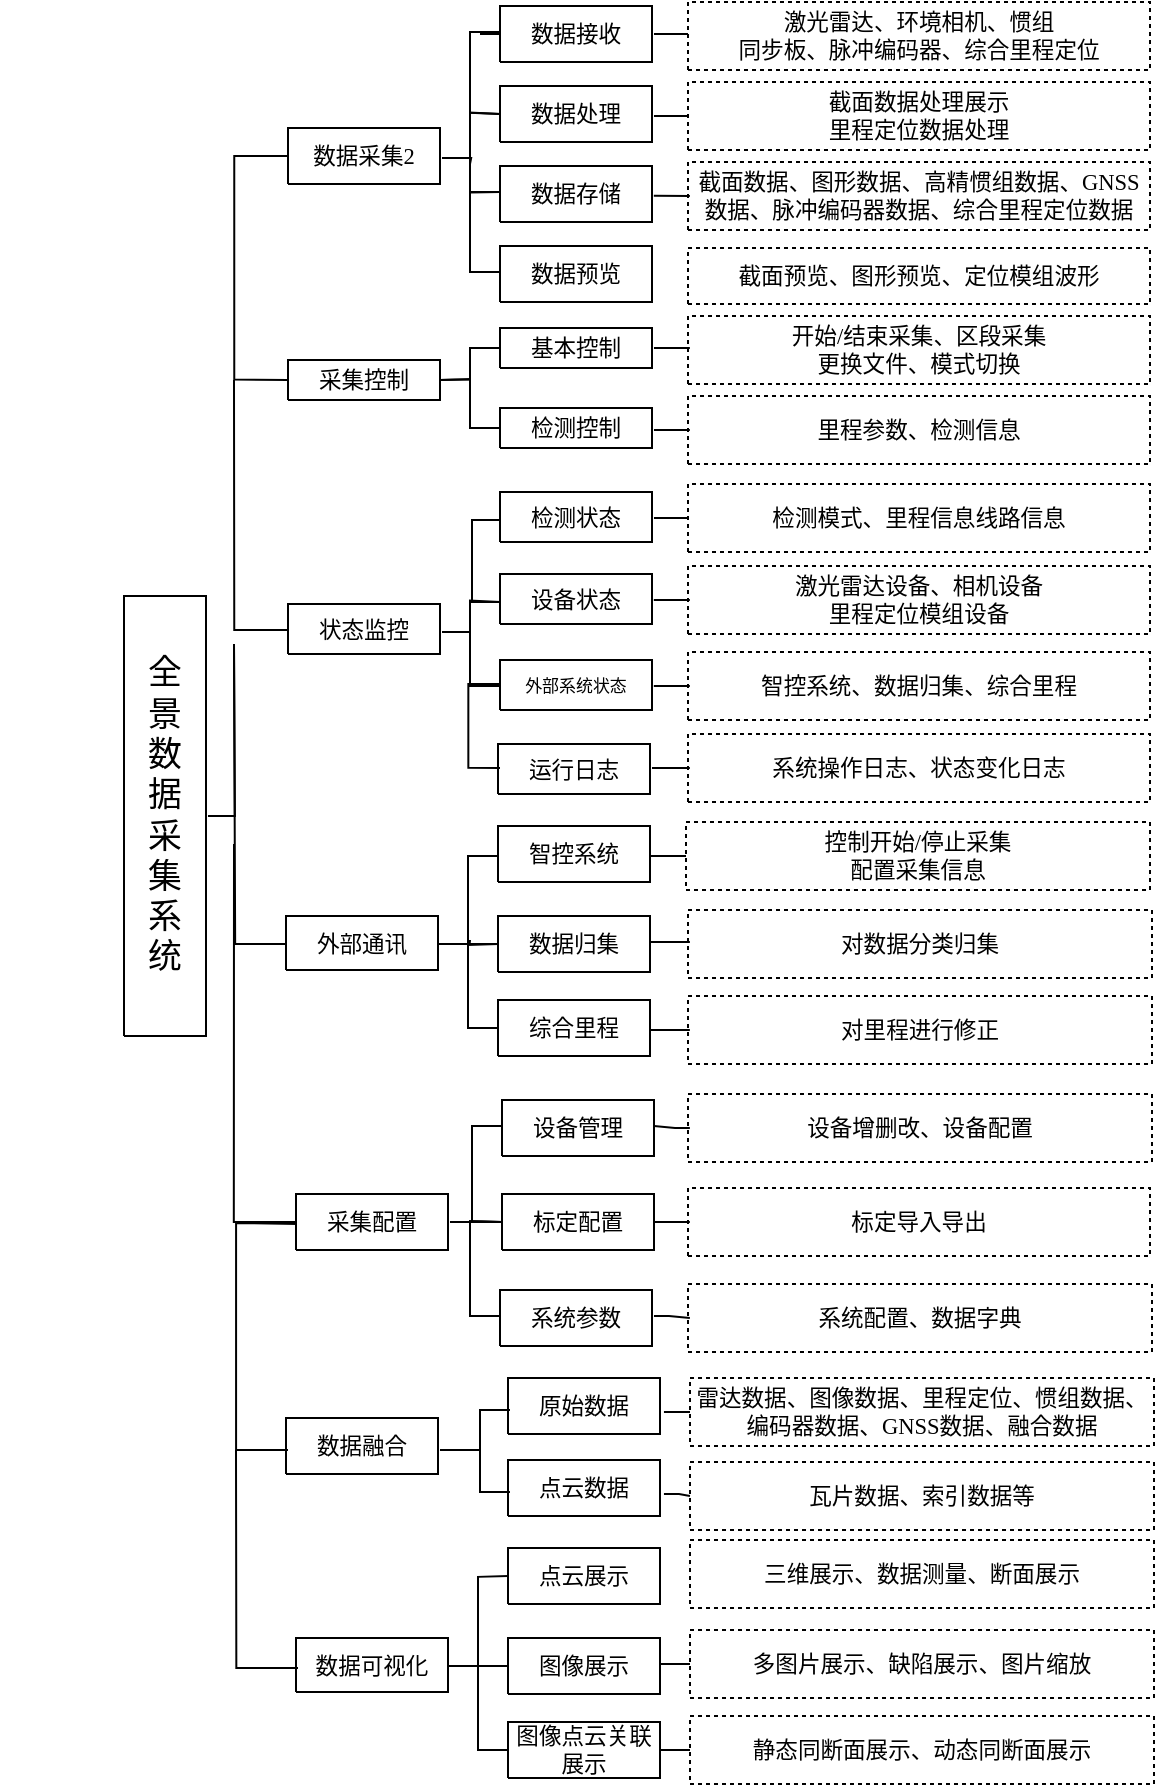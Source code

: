 <mxfile version="21.6.8" type="github">
  <diagram id="prtHgNgQTEPvFCAcTncT" name="Page-1">
    <mxGraphModel dx="1166" dy="775" grid="1" gridSize="10" guides="1" tooltips="1" connect="1" arrows="1" fold="1" page="1" pageScale="1" pageWidth="827" pageHeight="1169" math="0" shadow="0">
      <root>
        <mxCell id="0" />
        <mxCell id="1" parent="0" />
        <UserObject label="" tags="背景" id="GKsSiw1RwcMN33Dnaw3F-215">
          <mxCell style="vsdxID=33;fillColor=none;gradientColor=none;points=[];labelBackgroundColor=none;rounded=0;strokeColor=none;html=1;whiteSpace=wrap;" vertex="1" parent="1">
            <mxGeometry x="193" y="514" width="182" height="165" as="geometry" />
          </mxCell>
        </UserObject>
        <UserObject label="" tags="背景" id="GKsSiw1RwcMN33Dnaw3F-216">
          <mxCell style="vsdxID=254;fillColor=none;gradientColor=none;points=[];labelBackgroundColor=none;rounded=0;strokeColor=none;html=1;whiteSpace=wrap;" vertex="1" parent="1">
            <mxGeometry x="171" y="717" width="182" height="147" as="geometry" />
          </mxCell>
        </UserObject>
        <mxCell id="GKsSiw1RwcMN33Dnaw3F-217" style="vsdxID=255;fillColor=none;gradientColor=none;points=[];labelBackgroundColor=none;rounded=0;strokeColor=none;html=1;whiteSpace=wrap;" vertex="1" parent="GKsSiw1RwcMN33Dnaw3F-216">
          <mxGeometry x="-3" y="-32" width="182" height="147" as="geometry" />
        </mxCell>
        <mxCell id="GKsSiw1RwcMN33Dnaw3F-218" value="&lt;div style=&quot;font-size: 1px&quot;&gt;&lt;font style=&quot;font-size:11.29px;font-family:SimSun;color:#000000;direction:ltr;letter-spacing:0px;line-height:120%;opacity:1&quot;&gt;数据融合&lt;br/&gt;&lt;/font&gt;&lt;/div&gt;" style="verticalAlign=middle;align=center;overflow=width;vsdxID=256;fillColor=#FFFFFF;gradientColor=none;shape=stencil(nZBLDoAgDERP0z3SIyjew0SURgSD+Lu9kMZoXLhwN9O+tukAlrNpJg1SzDH4QW/URgNYgZTkjA4UkwJUgGXng+6DX1zLfmoymdXo17xh5zmRJ6Q42BWCfc2oJfdAr+Yv+AP9Cb7OJ3H/2JG1HNGz/84klThPVCc=);points=[[1,0.5,0],[0.5,0,0],[0.5,0.5,0],[0.5,0.5,0]];labelBackgroundColor=none;rounded=0;html=1;whiteSpace=wrap;" vertex="1" parent="GKsSiw1RwcMN33Dnaw3F-217">
          <mxGeometry y="48" width="76" height="28" as="geometry" />
        </mxCell>
        <mxCell id="GKsSiw1RwcMN33Dnaw3F-219" style="vsdxID=257;fillColor=none;gradientColor=none;points=[];labelBackgroundColor=none;rounded=0;strokeColor=none;html=1;whiteSpace=wrap;" vertex="1" parent="GKsSiw1RwcMN33Dnaw3F-217">
          <mxGeometry x="111" y="32" width="76" height="147" as="geometry" />
        </mxCell>
        <mxCell id="GKsSiw1RwcMN33Dnaw3F-220" value="&lt;div style=&quot;font-size: 1px&quot;&gt;&lt;font style=&quot;font-size:11.29px;font-family:SimSun;color:#000000;direction:ltr;letter-spacing:0px;line-height:120%;opacity:1&quot;&gt;原始数据&lt;br/&gt;&lt;/font&gt;&lt;/div&gt;" style="verticalAlign=middle;align=center;overflow=width;vsdxID=258;fillColor=#FFFFFF;gradientColor=none;shape=stencil(nZBLDoAgDERP0z3SIyjew0SURgSD+Lu9kMZoXLhwN9O+tukAlrNpJg1SzDH4QW/URgNYgZTkjA4UkwJUgGXng+6DX1zLfmoymdXo17xh5zmRJ6Q42BWCfc2oJfdAr+Yv+AP9Cb7OJ3H/2JG1HNGz/84klThPVCc=);points=[[1,0.5,0],[0.5,0,0],[0.5,0.5,0],[0.5,0.5,0]];labelBackgroundColor=none;rounded=0;html=1;whiteSpace=wrap;" vertex="1" parent="GKsSiw1RwcMN33Dnaw3F-219">
          <mxGeometry y="-4" width="76" height="28" as="geometry" />
        </mxCell>
        <mxCell id="GKsSiw1RwcMN33Dnaw3F-221" value="&lt;div style=&quot;font-size: 1px&quot;&gt;&lt;font style=&quot;font-size:11.29px;font-family:SimSun;color:#000000;direction:ltr;letter-spacing:0px;line-height:120%;opacity:1&quot;&gt;点云数据&lt;br/&gt;&lt;/font&gt;&lt;/div&gt;" style="verticalAlign=middle;align=center;overflow=width;vsdxID=259;fillColor=#FFFFFF;gradientColor=none;shape=stencil(nZBLDoAgDERP0z3SIyjew0SURgSD+Lu9kMZoXLhwN9O+tukAlrNpJg1SzDH4QW/URgNYgZTkjA4UkwJUgGXng+6DX1zLfmoymdXo17xh5zmRJ6Q42BWCfc2oJfdAr+Yv+AP9Cb7OJ3H/2JG1HNGz/84klThPVCc=);points=[[1,0.5,0],[0.5,0,0],[0.5,0.5,0],[0.5,0.5,0]];labelBackgroundColor=none;rounded=0;html=1;whiteSpace=wrap;" vertex="1" parent="GKsSiw1RwcMN33Dnaw3F-219">
          <mxGeometry y="37" width="76" height="28" as="geometry" />
        </mxCell>
        <UserObject label="" tags="连接线" id="GKsSiw1RwcMN33Dnaw3F-222">
          <mxCell style="vsdxID=262;edgeStyle=none;startArrow=none;endArrow=none;startSize=9;endSize=9;spacingTop=0;spacingBottom=0;spacingLeft=0;spacingRight=0;verticalAlign=middle;html=1;labelBackgroundColor=#ffffff;rounded=0;exitX=0.013;exitY=0.571;exitDx=0;exitDy=0;exitPerimeter=0;entryX=0.013;entryY=0.571;entryDx=0;entryDy=0;entryPerimeter=0;" edge="1" parent="GKsSiw1RwcMN33Dnaw3F-219" source="GKsSiw1RwcMN33Dnaw3F-220" target="GKsSiw1RwcMN33Dnaw3F-221">
            <mxGeometry relative="1" as="geometry">
              <mxPoint x="10" y="-1" as="offset" />
              <Array as="points">
                <mxPoint x="-14" y="12" />
                <mxPoint x="-14" y="53" />
              </Array>
            </mxGeometry>
          </mxCell>
        </UserObject>
        <UserObject label="" tags="背景" id="GKsSiw1RwcMN33Dnaw3F-223">
          <mxCell style="vsdxID=274;fillColor=none;gradientColor=none;points=[];labelBackgroundColor=none;rounded=0;strokeColor=none;html=1;whiteSpace=wrap;" vertex="1" parent="1">
            <mxGeometry x="173" y="813" width="182" height="93" as="geometry" />
          </mxCell>
        </UserObject>
        <mxCell id="GKsSiw1RwcMN33Dnaw3F-224" style="vsdxID=266;fillColor=none;gradientColor=none;points=[];labelBackgroundColor=none;rounded=0;strokeColor=none;html=1;whiteSpace=wrap;" vertex="1" parent="GKsSiw1RwcMN33Dnaw3F-223">
          <mxGeometry y="10" width="182" height="82" as="geometry" />
        </mxCell>
        <mxCell id="GKsSiw1RwcMN33Dnaw3F-225" style="vsdxID=267;fillColor=none;gradientColor=none;points=[];labelBackgroundColor=none;rounded=0;strokeColor=none;html=1;whiteSpace=wrap;" vertex="1" parent="GKsSiw1RwcMN33Dnaw3F-224">
          <mxGeometry x="106" width="76" height="82" as="geometry" />
        </mxCell>
        <mxCell id="GKsSiw1RwcMN33Dnaw3F-226" value="&lt;div style=&quot;font-size: 1px&quot;&gt;&lt;font style=&quot;font-size:11.29px;font-family:SimSun;color:#000000;direction:ltr;letter-spacing:0px;line-height:120%;opacity:1&quot;&gt;点云展示&lt;br/&gt;&lt;/font&gt;&lt;/div&gt;" style="verticalAlign=middle;align=center;overflow=width;vsdxID=268;fillColor=#FFFFFF;gradientColor=none;shape=stencil(nZBLDoAgDERP0z3SIyjew0SURgSD+Lu9kMZoXLhwN9O+tukAlrNpJg1SzDH4QW/URgNYgZTkjA4UkwJUgGXng+6DX1zLfmoymdXo17xh5zmRJ6Q42BWCfc2oJfdAr+Yv+AP9Cb7OJ3H/2JG1HNGz/84klThPVCc=);points=[[1,0.5,0],[0.5,0,0],[0.5,0.5,0],[0.5,0.5,0]];labelBackgroundColor=none;rounded=0;html=1;whiteSpace=wrap;" vertex="1" parent="GKsSiw1RwcMN33Dnaw3F-225">
          <mxGeometry y="-25" width="76" height="28" as="geometry" />
        </mxCell>
        <mxCell id="GKsSiw1RwcMN33Dnaw3F-227" value="&lt;div style=&quot;font-size: 1px&quot;&gt;&lt;font style=&quot;font-size:11.29px;font-family:SimSun;color:#000000;direction:ltr;letter-spacing:0px;line-height:120%;opacity:1&quot;&gt;图像展示&lt;br/&gt;&lt;/font&gt;&lt;/div&gt;" style="verticalAlign=middle;align=center;overflow=width;vsdxID=269;fillColor=#FFFFFF;gradientColor=none;shape=stencil(nZBLDoAgDERP0z3SIyjew0SURgSD+Lu9kMZoXLhwN9O+tukAlrNpJg1SzDH4QW/URgNYgZTkjA4UkwJUgGXng+6DX1zLfmoymdXo17xh5zmRJ6Q42BWCfc2oJfdAr+Yv+AP9Cb7OJ3H/2JG1HNGz/84klThPVCc=);points=[[1,0.5,0],[0.5,0,0],[0.5,0.5,0],[0.5,0.5,0]];labelBackgroundColor=none;rounded=0;html=1;whiteSpace=wrap;" vertex="1" parent="GKsSiw1RwcMN33Dnaw3F-225">
          <mxGeometry y="20" width="76" height="28" as="geometry" />
        </mxCell>
        <mxCell id="GKsSiw1RwcMN33Dnaw3F-228" value="&lt;div style=&quot;font-size: 1px&quot;&gt;&lt;font style=&quot;font-size:11.29px;font-family:SimSun;color:#000000;direction:ltr;letter-spacing:0px;line-height:120%;opacity:1&quot;&gt;图像点云关联展示&lt;br/&gt;&lt;/font&gt;&lt;/div&gt;" style="verticalAlign=middle;align=center;overflow=width;vsdxID=270;fillColor=#FFFFFF;gradientColor=none;shape=stencil(nZBLDoAgDERP0z3SIyjew0SURgSD+Lu9kMZoXLhwN9O+tukAlrNpJg1SzDH4QW/URgNYgZTkjA4UkwJUgGXng+6DX1zLfmoymdXo17xh5zmRJ6Q42BWCfc2oJfdAr+Yv+AP9Cb7OJ3H/2JG1HNGz/84klThPVCc=);points=[[1,0.5,0],[0.5,0,0],[0.5,0.5,0],[0.5,0.5,0]];labelBackgroundColor=none;rounded=0;html=1;whiteSpace=wrap;" vertex="1" parent="GKsSiw1RwcMN33Dnaw3F-225">
          <mxGeometry y="62" width="76" height="28" as="geometry" />
        </mxCell>
        <UserObject label="" tags="连接线" id="GKsSiw1RwcMN33Dnaw3F-231">
          <mxCell style="vsdxID=273;edgeStyle=none;startArrow=none;endArrow=none;startSize=9;endSize=9;spacingTop=0;spacingBottom=0;spacingLeft=0;spacingRight=0;verticalAlign=middle;html=1;labelBackgroundColor=#ffffff;rounded=0;exitX=0;exitY=0.5;exitDx=0;exitDy=0;exitPerimeter=0;entryX=0;entryY=0.5;entryDx=0;entryDy=0;entryPerimeter=0;" edge="1" parent="GKsSiw1RwcMN33Dnaw3F-225" source="GKsSiw1RwcMN33Dnaw3F-228" target="GKsSiw1RwcMN33Dnaw3F-227">
            <mxGeometry relative="1" as="geometry">
              <mxPoint x="10" as="offset" />
              <Array as="points">
                <mxPoint x="-15" y="76" />
                <mxPoint x="-15" y="34.05" />
              </Array>
            </mxGeometry>
          </mxCell>
        </UserObject>
        <mxCell id="GKsSiw1RwcMN33Dnaw3F-229" value="&lt;div style=&quot;font-size: 1px&quot;&gt;&lt;font style=&quot;font-size:11.29px;font-family:SimSun;color:#000000;direction:ltr;letter-spacing:0px;line-height:120%;opacity:1&quot;&gt;数据可视化&lt;br/&gt;&lt;/font&gt;&lt;/div&gt;" style="verticalAlign=middle;align=center;overflow=width;vsdxID=271;fillColor=#FFFFFF;gradientColor=none;shape=stencil(nZBLDoAgDERP0z3SIyjew0SURgSD+Lu9kMZoXLhwN9O+tukAlrNpJg1SzDH4QW/URgNYgZTkjA4UkwJUgGXng+6DX1zLfmoymdXo17xh5zmRJ6Q42BWCfc2oJfdAr+Yv+AP9Cb7OJ3H/2JG1HNGz/84klThPVCc=);points=[[1,0.5,0],[0.5,0,0],[0.5,0.5,0],[0.5,0.5,0]];labelBackgroundColor=none;rounded=0;html=1;whiteSpace=wrap;" vertex="1" parent="GKsSiw1RwcMN33Dnaw3F-224">
          <mxGeometry y="20" width="76" height="27" as="geometry" />
        </mxCell>
        <UserObject label="" tags="连接线" id="GKsSiw1RwcMN33Dnaw3F-230">
          <mxCell style="vsdxID=272;edgeStyle=none;startArrow=none;endArrow=none;startSize=9;endSize=9;spacingTop=0;spacingBottom=0;spacingLeft=0;spacingRight=0;verticalAlign=middle;html=1;labelBackgroundColor=#ffffff;rounded=0;exitX=1;exitY=0.519;exitDx=0;exitDy=0;exitPerimeter=0;entryX=0;entryY=0.5;entryDx=0;entryDy=0;entryPerimeter=0;" edge="1" parent="GKsSiw1RwcMN33Dnaw3F-224" source="GKsSiw1RwcMN33Dnaw3F-229" target="GKsSiw1RwcMN33Dnaw3F-226">
            <mxGeometry relative="1" as="geometry">
              <mxPoint y="-1" as="offset" />
              <Array as="points">
                <mxPoint x="91" y="34" />
                <mxPoint x="91" y="-10.57" />
              </Array>
            </mxGeometry>
          </mxCell>
        </UserObject>
        <UserObject label="&lt;div style=&quot;font-size: 1px&quot;&gt;&lt;font style=&quot;font-size:11.29px;font-family:SimSun;color:#000000;direction:ltr;letter-spacing:0px;line-height:120%;opacity:1&quot;&gt;雷达数据、图像数据、里程定位、惯组数据、编码器数据、GNSS数据、融合数据&lt;br/&gt;&lt;/font&gt;&lt;/div&gt;" tags="背景" id="GKsSiw1RwcMN33Dnaw3F-232">
          <mxCell style="verticalAlign=middle;align=center;overflow=width;vsdxID=275;fillColor=#FFFFFF;gradientColor=none;shape=stencil(nZBLDoAgDERP0z3SIyjew0SURgSD+Lu9kMZoXLhwN9O+tukAlrNpJg1SzDH4QW/URgNYgZTkjA4UkwJUgGXng+6DX1zLfmoymdXo17xh5zmRJ6Q42BWCfc2oJfdAr+Yv+AP9Cb7OJ3H/2JG1HNGz/84klThPVCc=);dashed=1;dashPattern=2.00 2.00;strokeColor=#000000;points=[[1,0.5,0],[0.5,0,0],[0.5,0.5,0],[0.5,0.5,0]];labelBackgroundColor=none;rounded=0;html=1;whiteSpace=wrap;" vertex="1" parent="1">
            <mxGeometry x="370" y="713" width="232" height="34" as="geometry" />
          </mxCell>
        </UserObject>
        <UserObject label="&lt;div style=&quot;font-size: 1px&quot;&gt;&lt;font style=&quot;font-size:11.29px;font-family:SimSun;color:#000000;direction:ltr;letter-spacing:0px;line-height:120%;opacity:1&quot;&gt;瓦片数据、索引数据等&lt;br/&gt;&lt;/font&gt;&lt;/div&gt;" tags="背景" id="GKsSiw1RwcMN33Dnaw3F-233">
          <mxCell style="verticalAlign=middle;align=center;overflow=width;vsdxID=277;fillColor=#FFFFFF;gradientColor=none;shape=stencil(nZBLDoAgDERP0z3SIyjew0SURgSD+Lu9kMZoXLhwN9O+tukAlrNpJg1SzDH4QW/URgNYgZTkjA4UkwJUgGXng+6DX1zLfmoymdXo17xh5zmRJ6Q42BWCfc2oJfdAr+Yv+AP9Cb7OJ3H/2JG1HNGz/84klThPVCc=);dashed=1;dashPattern=2.00 2.00;strokeColor=#000000;points=[[1,0.5,0],[0.5,0,0],[0.5,0.5,0],[0.5,0.5,0]];labelBackgroundColor=none;rounded=0;html=1;whiteSpace=wrap;" vertex="1" parent="1">
            <mxGeometry x="370" y="755" width="232" height="34" as="geometry" />
          </mxCell>
        </UserObject>
        <UserObject label="&lt;div style=&quot;font-size: 1px&quot;&gt;&lt;font style=&quot;font-size:11.29px;font-family:SimSun;color:#000000;direction:ltr;letter-spacing:0px;line-height:120%;opacity:1&quot;&gt;三维展示、数据测量、断面展示&lt;br/&gt;&lt;/font&gt;&lt;/div&gt;" tags="背景" id="GKsSiw1RwcMN33Dnaw3F-234">
          <mxCell style="verticalAlign=middle;align=center;overflow=width;vsdxID=283;fillColor=#FFFFFF;gradientColor=none;shape=stencil(nZBLDoAgDERP0z3SIyjew0SURgSD+Lu9kMZoXLhwN9O+tukAlrNpJg1SzDH4QW/URgNYgZTkjA4UkwJUgGXng+6DX1zLfmoymdXo17xh5zmRJ6Q42BWCfc2oJfdAr+Yv+AP9Cb7OJ3H/2JG1HNGz/84klThPVCc=);dashed=1;dashPattern=2.00 2.00;strokeColor=#000000;points=[[1,0.5,0],[0.5,0,0],[0.5,0.5,0],[0.5,0.5,0]];labelBackgroundColor=none;rounded=0;html=1;whiteSpace=wrap;" vertex="1" parent="1">
            <mxGeometry x="370" y="794" width="232" height="34" as="geometry" />
          </mxCell>
        </UserObject>
        <UserObject label="&lt;div style=&quot;font-size: 1px&quot;&gt;&lt;font style=&quot;font-size:11.29px;font-family:SimSun;color:#000000;direction:ltr;letter-spacing:0px;line-height:120%;opacity:1&quot;&gt;多图片展示、缺陷展示、图片缩放&lt;br/&gt;&lt;/font&gt;&lt;/div&gt;" tags="背景" id="GKsSiw1RwcMN33Dnaw3F-235">
          <mxCell style="verticalAlign=middle;align=center;overflow=width;vsdxID=285;fillColor=#FFFFFF;gradientColor=none;shape=stencil(nZBLDoAgDERP0z3SIyjew0SURgSD+Lu9kMZoXLhwN9O+tukAlrNpJg1SzDH4QW/URgNYgZTkjA4UkwJUgGXng+6DX1zLfmoymdXo17xh5zmRJ6Q42BWCfc2oJfdAr+Yv+AP9Cb7OJ3H/2JG1HNGz/84klThPVCc=);dashed=1;dashPattern=2.00 2.00;strokeColor=#000000;points=[[1,0.5,0],[0.5,0,0],[0.5,0.5,0],[0.5,0.5,0]];labelBackgroundColor=none;rounded=0;html=1;whiteSpace=wrap;" vertex="1" parent="1">
            <mxGeometry x="370" y="839" width="232" height="34" as="geometry" />
          </mxCell>
        </UserObject>
        <UserObject label="&lt;div style=&quot;font-size: 1px&quot;&gt;&lt;font style=&quot;font-size:11.29px;font-family:SimSun;color:#000000;direction:ltr;letter-spacing:0px;line-height:120%;opacity:1&quot;&gt;静态同断面展示、动态同断面展示&lt;br/&gt;&lt;/font&gt;&lt;/div&gt;" tags="背景" id="GKsSiw1RwcMN33Dnaw3F-236">
          <mxCell style="verticalAlign=middle;align=center;overflow=width;vsdxID=287;fillColor=#FFFFFF;gradientColor=none;shape=stencil(nZBLDoAgDERP0z3SIyjew0SURgSD+Lu9kMZoXLhwN9O+tukAlrNpJg1SzDH4QW/URgNYgZTkjA4UkwJUgGXng+6DX1zLfmoymdXo17xh5zmRJ6Q42BWCfc2oJfdAr+Yv+AP9Cb7OJ3H/2JG1HNGz/84klThPVCc=);dashed=1;dashPattern=2.00 2.00;strokeColor=#000000;points=[[1,0.5,0],[0.5,0,0],[0.5,0.5,0],[0.5,0.5,0]];labelBackgroundColor=none;rounded=0;html=1;whiteSpace=wrap;" vertex="1" parent="1">
            <mxGeometry x="370" y="882" width="232" height="34" as="geometry" />
          </mxCell>
        </UserObject>
        <UserObject label="" tags="连接线" id="GKsSiw1RwcMN33Dnaw3F-237">
          <mxCell style="vsdxID=299;edgeStyle=none;startArrow=none;endArrow=none;startSize=9;endSize=9;spacingTop=0;spacingBottom=0;spacingLeft=0;spacingRight=0;verticalAlign=middle;html=1;labelBackgroundColor=#ffffff;rounded=0;" edge="1" parent="1">
            <mxGeometry relative="1" as="geometry">
              <mxPoint x="-10" as="offset" />
              <Array as="points">
                <mxPoint x="261" y="325" />
                <mxPoint x="261" y="283.97" />
              </Array>
              <mxPoint x="276" y="325" as="sourcePoint" />
              <mxPoint x="276" y="284" as="targetPoint" />
            </mxGeometry>
          </mxCell>
        </UserObject>
        <UserObject label="" tags="连接线" id="GKsSiw1RwcMN33Dnaw3F-238">
          <mxCell style="vsdxID=302;edgeStyle=none;startArrow=none;endArrow=none;startSize=9;endSize=9;spacingTop=0;spacingBottom=0;spacingLeft=0;spacingRight=0;verticalAlign=middle;html=1;labelBackgroundColor=#ffffff;rounded=0;" edge="1" parent="1">
            <mxGeometry relative="1" as="geometry">
              <mxPoint x="10" y="-1" as="offset" />
              <Array as="points">
                <mxPoint x="260" y="367" />
                <mxPoint x="260" y="324.31" />
              </Array>
              <mxPoint x="275" y="367" as="sourcePoint" />
              <mxPoint x="275" y="325" as="targetPoint" />
            </mxGeometry>
          </mxCell>
        </UserObject>
        <UserObject label="" tags="连接线" id="GKsSiw1RwcMN33Dnaw3F-239">
          <mxCell style="vsdxID=308;edgeStyle=none;startArrow=none;endArrow=none;startSize=9;endSize=9;spacingTop=0;spacingBottom=0;spacingLeft=0;spacingRight=0;verticalAlign=middle;html=1;labelBackgroundColor=#ffffff;rounded=0;" edge="1" parent="1">
            <mxGeometry relative="1" as="geometry">
              <mxPoint as="offset" />
              <Array as="points">
                <mxPoint x="143.17" y="858" />
              </Array>
              <mxPoint x="174" y="858" as="sourcePoint" />
              <mxPoint x="143" y="749" as="targetPoint" />
            </mxGeometry>
          </mxCell>
        </UserObject>
        <mxCell id="GKsSiw1RwcMN33Dnaw3F-240" vertex="1" parent="1">
          <mxGeometry x="265" y="749" as="geometry" />
        </mxCell>
        <UserObject label="" tags="连接线" id="GKsSiw1RwcMN33Dnaw3F-241">
          <mxCell style="vsdxID=306;edgeStyle=none;startArrow=none;endArrow=none;startSize=9;endSize=9;spacingTop=0;spacingBottom=0;spacingLeft=0;spacingRight=0;verticalAlign=middle;html=1;labelBackgroundColor=#ffffff;rounded=0;exitX=1.013;exitY=0.571;exitDx=0;exitDy=0;exitPerimeter=0;" edge="1" parent="1" source="GKsSiw1RwcMN33Dnaw3F-218" target="GKsSiw1RwcMN33Dnaw3F-240">
            <mxGeometry relative="1" as="geometry">
              <mxPoint as="offset" />
              <Array as="points" />
            </mxGeometry>
          </mxCell>
        </UserObject>
        <UserObject label="" tags="连接线" id="GKsSiw1RwcMN33Dnaw3F-242">
          <mxCell style="vsdxID=305;edgeStyle=none;startArrow=none;endArrow=none;startSize=9;endSize=9;spacingTop=0;spacingBottom=0;spacingLeft=0;spacingRight=0;verticalAlign=middle;html=1;labelBackgroundColor=#ffffff;rounded=0;exitX=1.026;exitY=0.607;exitDx=0;exitDy=0;exitPerimeter=0;entryX=0;entryY=0.5;entryDx=0;entryDy=0;entryPerimeter=0;" edge="1" parent="1" source="GKsSiw1RwcMN33Dnaw3F-221" target="GKsSiw1RwcMN33Dnaw3F-233">
            <mxGeometry relative="1" as="geometry">
              <mxPoint x="3" as="offset" />
              <Array as="points">
                <mxPoint x="364.5" y="771" />
                <mxPoint x="364.5" y="771.31" />
              </Array>
            </mxGeometry>
          </mxCell>
        </UserObject>
        <UserObject label="" tags="连接线" id="GKsSiw1RwcMN33Dnaw3F-243">
          <mxCell style="vsdxID=304;edgeStyle=none;startArrow=none;endArrow=none;startSize=9;endSize=9;spacingTop=0;spacingBottom=0;spacingLeft=0;spacingRight=0;verticalAlign=middle;html=1;labelBackgroundColor=#ffffff;rounded=0;exitX=1.026;exitY=0.607;exitDx=0;exitDy=0;exitPerimeter=0;entryX=0;entryY=0.5;entryDx=0;entryDy=0;entryPerimeter=0;" edge="1" parent="1" source="GKsSiw1RwcMN33Dnaw3F-220" target="GKsSiw1RwcMN33Dnaw3F-232">
            <mxGeometry relative="1" as="geometry">
              <mxPoint x="3" as="offset" />
              <Array as="points">
                <mxPoint x="364.5" y="730" />
                <mxPoint x="364.5" y="730.01" />
              </Array>
            </mxGeometry>
          </mxCell>
        </UserObject>
        <mxCell id="GKsSiw1RwcMN33Dnaw3F-244" vertex="1" parent="1">
          <mxGeometry x="260" y="340" as="geometry" />
        </mxCell>
        <UserObject label="" tags="连接线" id="GKsSiw1RwcMN33Dnaw3F-245">
          <mxCell style="vsdxID=303;edgeStyle=none;startArrow=none;endArrow=none;startSize=9;endSize=9;spacingTop=0;spacingBottom=0;spacingLeft=0;spacingRight=0;verticalAlign=middle;html=1;labelBackgroundColor=#ffffff;rounded=0;exitX=1.013;exitY=0.56;exitDx=0;exitDy=0;exitPerimeter=0;" edge="1" parent="1" source="GKsSiw1RwcMN33Dnaw3F-131" target="GKsSiw1RwcMN33Dnaw3F-244">
            <mxGeometry relative="1" as="geometry">
              <mxPoint x="3" as="offset" />
              <Array as="points">
                <mxPoint x="260.16" y="340" />
              </Array>
            </mxGeometry>
          </mxCell>
        </UserObject>
        <mxCell id="GKsSiw1RwcMN33Dnaw3F-246" vertex="1" parent="1">
          <mxGeometry x="260" y="106" as="geometry" />
        </mxCell>
        <UserObject label="" tags="连接线" id="GKsSiw1RwcMN33Dnaw3F-247">
          <mxCell style="vsdxID=296;edgeStyle=none;startArrow=none;endArrow=none;startSize=9;endSize=9;spacingTop=0;spacingBottom=0;spacingLeft=0;spacingRight=0;verticalAlign=middle;html=1;labelBackgroundColor=#ffffff;rounded=0;exitX=1.013;exitY=0.536;exitDx=0;exitDy=0;exitPerimeter=0;" edge="1" parent="1" source="GKsSiw1RwcMN33Dnaw3F-145" target="GKsSiw1RwcMN33Dnaw3F-246">
            <mxGeometry relative="1" as="geometry">
              <mxPoint x="2" as="offset" />
              <Array as="points">
                <mxPoint x="260.59" y="103" />
              </Array>
            </mxGeometry>
          </mxCell>
        </UserObject>
        <UserObject label="" tags="连接线" id="GKsSiw1RwcMN33Dnaw3F-248">
          <mxCell style="vsdxID=291;edgeStyle=none;startArrow=none;endArrow=none;startSize=9;endSize=9;spacingTop=0;spacingBottom=0;spacingLeft=0;spacingRight=0;verticalAlign=middle;html=1;labelBackgroundColor=#ffffff;rounded=0;exitX=0.013;exitY=0.571;exitDx=0;exitDy=0;exitPerimeter=0;entryX=0.013;entryY=0.536;entryDx=0;entryDy=0;entryPerimeter=0;" edge="1" parent="1" source="GKsSiw1RwcMN33Dnaw3F-218" target="GKsSiw1RwcMN33Dnaw3F-127">
            <mxGeometry relative="1" as="geometry">
              <mxPoint x="7" y="-1" as="offset" />
              <Array as="points">
                <mxPoint x="143.04" y="749" />
                <mxPoint x="143.04" y="635.45" />
              </Array>
            </mxGeometry>
          </mxCell>
        </UserObject>
        <UserObject label="" tags="连接线" id="GKsSiw1RwcMN33Dnaw3F-249">
          <mxCell style="vsdxID=288;edgeStyle=none;startArrow=none;endArrow=none;startSize=9;endSize=9;spacingTop=0;spacingBottom=0;spacingLeft=0;spacingRight=0;verticalAlign=middle;html=1;labelBackgroundColor=#ffffff;rounded=0;exitX=0;exitY=0.5;exitDx=0;exitDy=0;exitPerimeter=0;entryX=1;entryY=0.925;entryDx=0;entryDy=0;entryPerimeter=0;" edge="1" parent="1" source="GKsSiw1RwcMN33Dnaw3F-236" target="GKsSiw1RwcMN33Dnaw3F-223">
            <mxGeometry relative="1" as="geometry">
              <mxPoint x="-3" as="offset" />
              <Array as="points" />
            </mxGeometry>
          </mxCell>
        </UserObject>
        <UserObject label="" tags="连接线" id="GKsSiw1RwcMN33Dnaw3F-250">
          <mxCell style="vsdxID=286;edgeStyle=none;startArrow=none;endArrow=none;startSize=9;endSize=9;spacingTop=0;spacingBottom=0;spacingLeft=0;spacingRight=0;verticalAlign=middle;html=1;labelBackgroundColor=#ffffff;rounded=0;exitX=0;exitY=0.5;exitDx=0;exitDy=0;exitPerimeter=0;entryX=1;entryY=0.462;entryDx=0;entryDy=0;entryPerimeter=0;" edge="1" parent="1" source="GKsSiw1RwcMN33Dnaw3F-235" target="GKsSiw1RwcMN33Dnaw3F-223">
            <mxGeometry relative="1" as="geometry">
              <mxPoint x="-3" as="offset" />
              <Array as="points" />
            </mxGeometry>
          </mxCell>
        </UserObject>
        <mxCell id="GKsSiw1RwcMN33Dnaw3F-127" value="&lt;div style=&quot;font-size: 1px&quot;&gt;&lt;font style=&quot;font-size:11.29px;font-family:SimSun;color:#000000;direction:ltr;letter-spacing:0px;line-height:120%;opacity:1&quot;&gt;采集配置&lt;br/&gt;&lt;/font&gt;&lt;/div&gt;" style="verticalAlign=middle;align=center;overflow=width;vsdxID=30;fillColor=#FFFFFF;gradientColor=none;shape=stencil(nZBLDoAgDERP0z3SIyjew0SURgSD+Lu9kMZoXLhwN9O+tukAlrNpJg1SzDH4QW/URgNYgZTkjA4UkwJUgGXng+6DX1zLfmoymdXo17xh5zmRJ6Q42BWCfc2oJfdAr+Yv+AP9Cb7OJ3H/2JG1HNGz/84klThPVCc=);points=[[1,0.5,0],[0.5,0,0],[0.5,0.5,0],[0.5,0.5,0]];labelBackgroundColor=none;rounded=0;html=1;whiteSpace=wrap;" vertex="1" parent="1">
          <mxGeometry x="173" y="621" width="76" height="28" as="geometry" />
        </mxCell>
        <mxCell id="GKsSiw1RwcMN33Dnaw3F-128" style="vsdxID=252;fillColor=none;gradientColor=none;points=[];labelBackgroundColor=none;rounded=0;strokeColor=none;html=1;whiteSpace=wrap;" vertex="1" parent="1">
          <mxGeometry x="25" y="25" width="577" height="675" as="geometry" />
        </mxCell>
        <mxCell id="GKsSiw1RwcMN33Dnaw3F-129" value="&lt;div style=&quot;font-size: 1px&quot;&gt;&lt;font style=&quot;font-size:16.93px;font-family:SimSun;color:#000000;direction:ltr;letter-spacing:0px;line-height:120%;opacity:1&quot;&gt;全&lt;br/&gt;景&lt;br/&gt;数&lt;br/&gt;据&lt;br/&gt;采&lt;br/&gt;集&lt;br/&gt;系&lt;br/&gt;统&lt;br/&gt;&lt;/font&gt;&lt;/div&gt;" style="verticalAlign=middle;align=center;overflow=width;vsdxID=1;fillColor=#FFFFFF;gradientColor=none;shape=stencil(nZBLDoAgDERP0z3SIyjew0SURgSD+Lu9kMZoXLhwN9O+tukAlrNpJg1SzDH4QW/URgNYgZTkjA4UkwJUgGXng+6DX1zLfmoymdXo17xh5zmRJ6Q42BWCfc2oJfdAr+Yv+AP9Cb7OJ3H/2JG1HNGz/84klThPVCc=);points=[[1,0.5,0],[0.5,0,0],[0.5,0.5,0],[0.5,0.5,0]];labelBackgroundColor=none;rounded=0;html=1;whiteSpace=wrap;" vertex="1" parent="GKsSiw1RwcMN33Dnaw3F-128">
          <mxGeometry x="62" y="297" width="41" height="220" as="geometry" />
        </mxCell>
        <mxCell id="GKsSiw1RwcMN33Dnaw3F-130" style="vsdxID=13;fillColor=none;gradientColor=none;points=[];labelBackgroundColor=none;rounded=0;strokeColor=none;html=1;whiteSpace=wrap;" vertex="1" parent="GKsSiw1RwcMN33Dnaw3F-128">
          <mxGeometry x="144" y="249" width="182" height="131" as="geometry" />
        </mxCell>
        <mxCell id="GKsSiw1RwcMN33Dnaw3F-131" value="&lt;div style=&quot;font-size: 1px&quot;&gt;&lt;font style=&quot;font-size:11.29px;font-family:SimSun;color:#000000;direction:ltr;letter-spacing:0px;line-height:120%;opacity:1&quot;&gt;状态监控&lt;br/&gt;&lt;/font&gt;&lt;/div&gt;" style="verticalAlign=middle;align=center;overflow=width;vsdxID=14;fillColor=#FFFFFF;gradientColor=none;shape=stencil(nZBLDoAgDERP0z3SIyjew0SURgSD+Lu9kMZoXLhwN9O+tukAlrNpJg1SzDH4QW/URgNYgZTkjA4UkwJUgGXng+6DX1zLfmoymdXo17xh5zmRJ6Q42BWCfc2oJfdAr+Yv+AP9Cb7OJ3H/2JG1HNGz/84klThPVCc=);points=[[1,0.5,0],[0.5,0,0],[0.5,0.5,0],[0.5,0.5,0]];labelBackgroundColor=none;rounded=0;html=1;whiteSpace=wrap;" vertex="1" parent="GKsSiw1RwcMN33Dnaw3F-130">
          <mxGeometry y="52" width="76" height="25" as="geometry" />
        </mxCell>
        <mxCell id="GKsSiw1RwcMN33Dnaw3F-132" style="vsdxID=15;fillColor=none;gradientColor=none;points=[];labelBackgroundColor=none;rounded=0;strokeColor=none;html=1;whiteSpace=wrap;" vertex="1" parent="GKsSiw1RwcMN33Dnaw3F-130">
          <mxGeometry x="106" width="76" height="131" as="geometry" />
        </mxCell>
        <mxCell id="GKsSiw1RwcMN33Dnaw3F-133" value="&lt;div style=&quot;font-size: 1px&quot;&gt;&lt;font style=&quot;font-size:11.29px;font-family:SimSun;color:#000000;direction:ltr;letter-spacing:0px;line-height:120%;opacity:1&quot;&gt;检测状态&lt;br/&gt;&lt;/font&gt;&lt;/div&gt;" style="verticalAlign=middle;align=center;overflow=width;vsdxID=16;fillColor=#FFFFFF;gradientColor=none;shape=stencil(nZBLDoAgDERP0z3SIyjew0SURgSD+Lu9kMZoXLhwN9O+tukAlrNpJg1SzDH4QW/URgNYgZTkjA4UkwJUgGXng+6DX1zLfmoymdXo17xh5zmRJ6Q42BWCfc2oJfdAr+Yv+AP9Cb7OJ3H/2JG1HNGz/84klThPVCc=);points=[[1,0.5,0],[0.5,0,0],[0.5,0.5,0],[0.5,0.5,0]];labelBackgroundColor=none;rounded=0;html=1;whiteSpace=wrap;" vertex="1" parent="GKsSiw1RwcMN33Dnaw3F-132">
          <mxGeometry y="-4" width="76" height="25" as="geometry" />
        </mxCell>
        <mxCell id="GKsSiw1RwcMN33Dnaw3F-134" value="&lt;div style=&quot;font-size: 1px&quot;&gt;&lt;font style=&quot;font-size:11.29px;font-family:SimSun;color:#000000;direction:ltr;letter-spacing:0px;line-height:120%;opacity:1&quot;&gt;设备状态&lt;br/&gt;&lt;/font&gt;&lt;/div&gt;" style="verticalAlign=middle;align=center;overflow=width;vsdxID=17;fillColor=#FFFFFF;gradientColor=none;shape=stencil(nZBLDoAgDERP0z3SIyjew0SURgSD+Lu9kMZoXLhwN9O+tukAlrNpJg1SzDH4QW/URgNYgZTkjA4UkwJUgGXng+6DX1zLfmoymdXo17xh5zmRJ6Q42BWCfc2oJfdAr+Yv+AP9Cb7OJ3H/2JG1HNGz/84klThPVCc=);points=[[1,0.5,0],[0.5,0,0],[0.5,0.5,0],[0.5,0.5,0]];labelBackgroundColor=none;rounded=0;html=1;whiteSpace=wrap;" vertex="1" parent="GKsSiw1RwcMN33Dnaw3F-132">
          <mxGeometry y="37" width="76" height="25" as="geometry" />
        </mxCell>
        <mxCell id="GKsSiw1RwcMN33Dnaw3F-135" value="&lt;div style=&quot;font-size: 1px&quot;&gt;&lt;font style=&quot;font-size:8.47px;font-family:SimSun;color:#000000;direction:ltr;letter-spacing:0px;line-height:120%;opacity:1&quot;&gt;外部系统状态&lt;br/&gt;&lt;/font&gt;&lt;/div&gt;" style="verticalAlign=middle;align=center;overflow=width;vsdxID=18;fillColor=#FFFFFF;gradientColor=none;shape=stencil(nZBLDoAgDERP0z3SIyjew0SURgSD+Lu9kMZoXLhwN9O+tukAlrNpJg1SzDH4QW/URgNYgZTkjA4UkwJUgGXng+6DX1zLfmoymdXo17xh5zmRJ6Q42BWCfc2oJfdAr+Yv+AP9Cb7OJ3H/2JG1HNGz/84klThPVCc=);points=[[1,0.5,0],[0.5,0,0],[0.5,0.5,0],[0.5,0.5,0]];labelBackgroundColor=none;rounded=0;html=1;whiteSpace=wrap;" vertex="1" parent="GKsSiw1RwcMN33Dnaw3F-132">
          <mxGeometry y="80" width="76" height="25" as="geometry" />
        </mxCell>
        <mxCell id="GKsSiw1RwcMN33Dnaw3F-136" value="&lt;div style=&quot;font-size: 1px&quot;&gt;&lt;font style=&quot;font-size:11.29px;font-family:SimSun;color:#000000;direction:ltr;letter-spacing:0px;line-height:120%;opacity:1&quot;&gt;运行日志&lt;br/&gt;&lt;/font&gt;&lt;/div&gt;" style="verticalAlign=middle;align=center;overflow=width;vsdxID=19;fillColor=#FFFFFF;gradientColor=none;shape=stencil(nZBLDoAgDERP0z3SIyjew0SURgSD+Lu9kMZoXLhwN9O+tukAlrNpJg1SzDH4QW/URgNYgZTkjA4UkwJUgGXng+6DX1zLfmoymdXo17xh5zmRJ6Q42BWCfc2oJfdAr+Yv+AP9Cb7OJ3H/2JG1HNGz/84klThPVCc=);points=[[1,0.5,0],[0.5,0,0],[0.5,0.5,0],[0.5,0.5,0]];labelBackgroundColor=none;rounded=0;html=1;whiteSpace=wrap;" vertex="1" parent="GKsSiw1RwcMN33Dnaw3F-132">
          <mxGeometry x="-1" y="122" width="76" height="25" as="geometry" />
        </mxCell>
        <UserObject label="" tags="连接线" id="GKsSiw1RwcMN33Dnaw3F-191">
          <mxCell style="vsdxID=65;edgeStyle=none;startArrow=none;endArrow=none;startSize=9;endSize=9;spacingTop=0;spacingBottom=0;spacingLeft=0;spacingRight=0;verticalAlign=middle;html=1;labelBackgroundColor=#ffffff;rounded=0;exitX=0;exitY=0.48;exitDx=0;exitDy=0;exitPerimeter=0;entryX=0.013;entryY=0.48;entryDx=0;entryDy=0;entryPerimeter=0;" edge="1" parent="GKsSiw1RwcMN33Dnaw3F-132" source="GKsSiw1RwcMN33Dnaw3F-135" target="GKsSiw1RwcMN33Dnaw3F-136">
            <mxGeometry relative="1" as="geometry">
              <mxPoint x="-10" as="offset" />
              <Array as="points">
                <mxPoint x="-15.83" y="92" />
                <mxPoint x="-15.83" y="133.86" />
              </Array>
            </mxGeometry>
          </mxCell>
        </UserObject>
        <mxCell id="GKsSiw1RwcMN33Dnaw3F-137" style="vsdxID=32;fillColor=none;gradientColor=none;points=[];labelBackgroundColor=none;rounded=0;strokeColor=none;html=1;whiteSpace=wrap;" vertex="1" parent="GKsSiw1RwcMN33Dnaw3F-128">
          <mxGeometry x="143" y="437" width="182" height="82" as="geometry" />
        </mxCell>
        <mxCell id="GKsSiw1RwcMN33Dnaw3F-138" style="vsdxID=24;fillColor=none;gradientColor=none;points=[];labelBackgroundColor=none;rounded=0;strokeColor=none;html=1;whiteSpace=wrap;" vertex="1" parent="GKsSiw1RwcMN33Dnaw3F-137">
          <mxGeometry x="106" width="76" height="82" as="geometry" />
        </mxCell>
        <mxCell id="GKsSiw1RwcMN33Dnaw3F-139" value="&lt;div style=&quot;font-size: 1px&quot;&gt;&lt;font style=&quot;font-size:11.29px;font-family:SimSun;color:#000000;direction:ltr;letter-spacing:0px;line-height:120%;opacity:1&quot;&gt;智控系统&lt;br/&gt;&lt;/font&gt;&lt;/div&gt;" style="verticalAlign=middle;align=center;overflow=width;vsdxID=21;fillColor=#FFFFFF;gradientColor=none;shape=stencil(nZBLDoAgDERP0z3SIyjew0SURgSD+Lu9kMZoXLhwN9O+tukAlrNpJg1SzDH4QW/URgNYgZTkjA4UkwJUgGXng+6DX1zLfmoymdXo17xh5zmRJ6Q42BWCfc2oJfdAr+Yv+AP9Cb7OJ3H/2JG1HNGz/84klThPVCc=);points=[[1,0.5,0],[0.5,0,0],[0.5,0.5,0],[0.5,0.5,0]];labelBackgroundColor=none;rounded=0;html=1;whiteSpace=wrap;" vertex="1" parent="GKsSiw1RwcMN33Dnaw3F-138">
          <mxGeometry y="-25" width="76" height="28" as="geometry" />
        </mxCell>
        <mxCell id="GKsSiw1RwcMN33Dnaw3F-140" value="&lt;div style=&quot;font-size: 1px&quot;&gt;&lt;font style=&quot;font-size:11.29px;font-family:SimSun;color:#000000;direction:ltr;letter-spacing:0px;line-height:120%;opacity:1&quot;&gt;数据归集&lt;br/&gt;&lt;/font&gt;&lt;/div&gt;" style="verticalAlign=middle;align=center;overflow=width;vsdxID=22;fillColor=#FFFFFF;gradientColor=none;shape=stencil(nZBLDoAgDERP0z3SIyjew0SURgSD+Lu9kMZoXLhwN9O+tukAlrNpJg1SzDH4QW/URgNYgZTkjA4UkwJUgGXng+6DX1zLfmoymdXo17xh5zmRJ6Q42BWCfc2oJfdAr+Yv+AP9Cb7OJ3H/2JG1HNGz/84klThPVCc=);points=[[1,0.5,0],[0.5,0,0],[0.5,0.5,0],[0.5,0.5,0]];labelBackgroundColor=none;rounded=0;html=1;whiteSpace=wrap;" vertex="1" parent="GKsSiw1RwcMN33Dnaw3F-138">
          <mxGeometry y="20" width="76" height="28" as="geometry" />
        </mxCell>
        <mxCell id="GKsSiw1RwcMN33Dnaw3F-141" value="&lt;div style=&quot;font-size: 1px&quot;&gt;&lt;font style=&quot;font-size:11.29px;font-family:SimSun;color:#000000;direction:ltr;letter-spacing:0px;line-height:120%;opacity:1&quot;&gt;综合里程&lt;br/&gt;&lt;/font&gt;&lt;/div&gt;" style="verticalAlign=middle;align=center;overflow=width;vsdxID=23;fillColor=#FFFFFF;gradientColor=none;shape=stencil(nZBLDoAgDERP0z3SIyjew0SURgSD+Lu9kMZoXLhwN9O+tukAlrNpJg1SzDH4QW/URgNYgZTkjA4UkwJUgGXng+6DX1zLfmoymdXo17xh5zmRJ6Q42BWCfc2oJfdAr+Yv+AP9Cb7OJ3H/2JG1HNGz/84klThPVCc=);points=[[1,0.5,0],[0.5,0,0],[0.5,0.5,0],[0.5,0.5,0]];labelBackgroundColor=none;rounded=0;html=1;whiteSpace=wrap;" vertex="1" parent="GKsSiw1RwcMN33Dnaw3F-138">
          <mxGeometry y="62" width="76" height="28" as="geometry" />
        </mxCell>
        <UserObject label="" tags="连接线" id="GKsSiw1RwcMN33Dnaw3F-192">
          <mxCell style="vsdxID=71;edgeStyle=none;startArrow=none;endArrow=none;startSize=9;endSize=9;spacingTop=0;spacingBottom=0;spacingLeft=0;spacingRight=0;verticalAlign=middle;html=1;labelBackgroundColor=#ffffff;rounded=0;exitX=0;exitY=0.536;exitDx=0;exitDy=0;exitPerimeter=0;entryX=0;entryY=0.5;entryDx=0;entryDy=0;entryPerimeter=0;" edge="1" parent="GKsSiw1RwcMN33Dnaw3F-138" source="GKsSiw1RwcMN33Dnaw3F-139" target="GKsSiw1RwcMN33Dnaw3F-140">
            <mxGeometry relative="1" as="geometry">
              <mxPoint x="10" as="offset" />
              <Array as="points">
                <mxPoint x="-15" y="-10" />
                <mxPoint x="-15" y="34.45" />
              </Array>
            </mxGeometry>
          </mxCell>
        </UserObject>
        <UserObject label="" tags="连接线" id="GKsSiw1RwcMN33Dnaw3F-193">
          <mxCell style="vsdxID=73;edgeStyle=none;startArrow=none;endArrow=none;startSize=9;endSize=9;spacingTop=0;spacingBottom=0;spacingLeft=0;spacingRight=0;verticalAlign=middle;html=1;labelBackgroundColor=#ffffff;rounded=0;exitX=0;exitY=0.5;exitDx=0;exitDy=0;exitPerimeter=0;entryX=0;entryY=0.5;entryDx=0;entryDy=0;entryPerimeter=0;" edge="1" parent="GKsSiw1RwcMN33Dnaw3F-138" source="GKsSiw1RwcMN33Dnaw3F-141" target="GKsSiw1RwcMN33Dnaw3F-140">
            <mxGeometry relative="1" as="geometry">
              <mxPoint x="10" as="offset" />
              <Array as="points">
                <mxPoint x="-15" y="76" />
                <mxPoint x="-15" y="34.05" />
              </Array>
            </mxGeometry>
          </mxCell>
        </UserObject>
        <mxCell id="GKsSiw1RwcMN33Dnaw3F-142" value="&lt;div style=&quot;font-size: 1px&quot;&gt;&lt;font style=&quot;font-size:11.29px;font-family:SimSun;color:#000000;direction:ltr;letter-spacing:0px;line-height:120%;opacity:1&quot;&gt;外部通讯&lt;br/&gt;&lt;/font&gt;&lt;/div&gt;" style="verticalAlign=middle;align=center;overflow=width;vsdxID=29;fillColor=#FFFFFF;gradientColor=none;shape=stencil(nZBLDoAgDERP0z3SIyjew0SURgSD+Lu9kMZoXLhwN9O+tukAlrNpJg1SzDH4QW/URgNYgZTkjA4UkwJUgGXng+6DX1zLfmoymdXo17xh5zmRJ6Q42BWCfc2oJfdAr+Yv+AP9Cb7OJ3H/2JG1HNGz/84klThPVCc=);points=[[1,0.5,0],[0.5,0,0],[0.5,0.5,0],[0.5,0.5,0]];labelBackgroundColor=none;rounded=0;html=1;whiteSpace=wrap;" vertex="1" parent="GKsSiw1RwcMN33Dnaw3F-137">
          <mxGeometry y="20" width="76" height="27" as="geometry" />
        </mxCell>
        <mxCell id="GKsSiw1RwcMN33Dnaw3F-143" style="vsdxID=96;fillColor=none;gradientColor=none;points=[];labelBackgroundColor=none;rounded=0;strokeColor=none;html=1;whiteSpace=wrap;" vertex="1" parent="GKsSiw1RwcMN33Dnaw3F-128">
          <mxGeometry x="144" y="3" width="182" height="147" as="geometry" />
        </mxCell>
        <mxCell id="GKsSiw1RwcMN33Dnaw3F-144" style="vsdxID=12;fillColor=none;gradientColor=none;points=[];labelBackgroundColor=none;rounded=0;strokeColor=none;html=1;whiteSpace=wrap;" vertex="1" parent="GKsSiw1RwcMN33Dnaw3F-143">
          <mxGeometry width="182" height="147" as="geometry" />
        </mxCell>
        <mxCell id="GKsSiw1RwcMN33Dnaw3F-145" value="&lt;div style=&quot;font-size: 1px&quot;&gt;&lt;font style=&quot;font-size:11.29px;font-family:SimSun;color:#000000;direction:ltr;letter-spacing:0px;line-height:120%;opacity:1&quot;&gt;数据采集2&lt;br&gt;&lt;/font&gt;&lt;/div&gt;" style="verticalAlign=middle;align=center;overflow=width;vsdxID=2;fillColor=#FFFFFF;gradientColor=none;shape=stencil(nZBLDoAgDERP0z3SIyjew0SURgSD+Lu9kMZoXLhwN9O+tukAlrNpJg1SzDH4QW/URgNYgZTkjA4UkwJUgGXng+6DX1zLfmoymdXo17xh5zmRJ6Q42BWCfc2oJfdAr+Yv+AP9Cb7OJ3H/2JG1HNGz/84klThPVCc=);points=[[1,0.5,0],[0.5,0,0],[0.5,0.5,0],[0.5,0.5,0]];labelBackgroundColor=none;rounded=0;html=1;whiteSpace=wrap;" vertex="1" parent="GKsSiw1RwcMN33Dnaw3F-144">
          <mxGeometry y="60" width="76" height="28" as="geometry" />
        </mxCell>
        <mxCell id="GKsSiw1RwcMN33Dnaw3F-146" style="vsdxID=7;fillColor=none;gradientColor=none;points=[];labelBackgroundColor=none;rounded=0;strokeColor=none;html=1;whiteSpace=wrap;" vertex="1" parent="GKsSiw1RwcMN33Dnaw3F-144">
          <mxGeometry x="106" width="76" height="147" as="geometry" />
        </mxCell>
        <mxCell id="GKsSiw1RwcMN33Dnaw3F-147" value="&lt;div style=&quot;font-size: 1px&quot;&gt;&lt;font style=&quot;font-size:11.29px;font-family:SimSun;color:#000000;direction:ltr;letter-spacing:0px;line-height:120%;opacity:1&quot;&gt;数据接收&lt;br/&gt;&lt;/font&gt;&lt;/div&gt;" style="verticalAlign=middle;align=center;overflow=width;vsdxID=3;fillColor=#FFFFFF;gradientColor=none;shape=stencil(nZBLDoAgDERP0z3SIyjew0SURgSD+Lu9kMZoXLhwN9O+tukAlrNpJg1SzDH4QW/URgNYgZTkjA4UkwJUgGXng+6DX1zLfmoymdXo17xh5zmRJ6Q42BWCfc2oJfdAr+Yv+AP9Cb7OJ3H/2JG1HNGz/84klThPVCc=);points=[[1,0.5,0],[0.5,0,0],[0.5,0.5,0],[0.5,0.5,0]];labelBackgroundColor=none;rounded=0;html=1;whiteSpace=wrap;" vertex="1" parent="GKsSiw1RwcMN33Dnaw3F-146">
          <mxGeometry y="-1" width="76" height="28" as="geometry" />
        </mxCell>
        <mxCell id="GKsSiw1RwcMN33Dnaw3F-148" value="&lt;div style=&quot;font-size: 1px&quot;&gt;&lt;font style=&quot;font-size:11.29px;font-family:SimSun;color:#000000;direction:ltr;letter-spacing:0px;line-height:120%;opacity:1&quot;&gt;数据处理&lt;br/&gt;&lt;/font&gt;&lt;/div&gt;" style="verticalAlign=middle;align=center;overflow=width;vsdxID=4;fillColor=#FFFFFF;gradientColor=none;shape=stencil(nZBLDoAgDERP0z3SIyjew0SURgSD+Lu9kMZoXLhwN9O+tukAlrNpJg1SzDH4QW/URgNYgZTkjA4UkwJUgGXng+6DX1zLfmoymdXo17xh5zmRJ6Q42BWCfc2oJfdAr+Yv+AP9Cb7OJ3H/2JG1HNGz/84klThPVCc=);points=[[1,0.5,0],[0.5,0,0],[0.5,0.5,0],[0.5,0.5,0]];labelBackgroundColor=none;rounded=0;html=1;whiteSpace=wrap;" vertex="1" parent="GKsSiw1RwcMN33Dnaw3F-146">
          <mxGeometry y="39" width="76" height="28" as="geometry" />
        </mxCell>
        <mxCell id="GKsSiw1RwcMN33Dnaw3F-149" value="&lt;div style=&quot;font-size: 1px&quot;&gt;&lt;font style=&quot;font-size:11.29px;font-family:SimSun;color:#000000;direction:ltr;letter-spacing:0px;line-height:120%;opacity:1&quot;&gt;数据存储&lt;br/&gt;&lt;/font&gt;&lt;/div&gt;" style="verticalAlign=middle;align=center;overflow=width;vsdxID=5;fillColor=#FFFFFF;gradientColor=none;shape=stencil(nZBLDoAgDERP0z3SIyjew0SURgSD+Lu9kMZoXLhwN9O+tukAlrNpJg1SzDH4QW/URgNYgZTkjA4UkwJUgGXng+6DX1zLfmoymdXo17xh5zmRJ6Q42BWCfc2oJfdAr+Yv+AP9Cb7OJ3H/2JG1HNGz/84klThPVCc=);points=[[1,0.5,0],[0.5,0,0],[0.5,0.5,0],[0.5,0.5,0]];labelBackgroundColor=none;rounded=0;html=1;whiteSpace=wrap;" vertex="1" parent="GKsSiw1RwcMN33Dnaw3F-146">
          <mxGeometry y="79" width="76" height="28" as="geometry" />
        </mxCell>
        <mxCell id="GKsSiw1RwcMN33Dnaw3F-150" value="&lt;div style=&quot;font-size: 1px&quot;&gt;&lt;font style=&quot;font-size:11.29px;font-family:SimSun;color:#000000;direction:ltr;letter-spacing:0px;line-height:120%;opacity:1&quot;&gt;数据预览&lt;br/&gt;&lt;/font&gt;&lt;/div&gt;" style="verticalAlign=middle;align=center;overflow=width;vsdxID=6;fillColor=#FFFFFF;gradientColor=none;shape=stencil(nZBLDoAgDERP0z3SIyjew0SURgSD+Lu9kMZoXLhwN9O+tukAlrNpJg1SzDH4QW/URgNYgZTkjA4UkwJUgGXng+6DX1zLfmoymdXo17xh5zmRJ6Q42BWCfc2oJfdAr+Yv+AP9Cb7OJ3H/2JG1HNGz/84klThPVCc=);points=[[1,0.5,0],[0.5,0,0],[0.5,0.5,0],[0.5,0.5,0]];labelBackgroundColor=none;rounded=0;html=1;whiteSpace=wrap;" vertex="1" parent="GKsSiw1RwcMN33Dnaw3F-146">
          <mxGeometry y="119" width="76" height="28" as="geometry" />
        </mxCell>
        <UserObject label="" tags="连接线" id="GKsSiw1RwcMN33Dnaw3F-152">
          <mxCell style="vsdxID=53;edgeStyle=none;startArrow=none;endArrow=none;startSize=9;endSize=9;spacingTop=0;spacingBottom=0;spacingLeft=0;spacingRight=0;verticalAlign=middle;html=1;labelBackgroundColor=#ffffff;rounded=0;exitX=0;exitY=0.464;exitDx=0;exitDy=0;exitPerimeter=0;entryX=0;entryY=0.5;entryDx=0;entryDy=0;entryPerimeter=0;" edge="1" parent="GKsSiw1RwcMN33Dnaw3F-146" source="GKsSiw1RwcMN33Dnaw3F-147" target="GKsSiw1RwcMN33Dnaw3F-148">
            <mxGeometry relative="1" as="geometry">
              <mxPoint x="10" as="offset" />
              <Array as="points">
                <mxPoint x="-15" y="12" />
                <mxPoint x="-15" y="52.35" />
              </Array>
            </mxGeometry>
          </mxCell>
        </UserObject>
        <UserObject label="" tags="连接线" id="GKsSiw1RwcMN33Dnaw3F-151">
          <mxCell style="vsdxID=55;edgeStyle=none;startArrow=none;endArrow=none;startSize=9;endSize=9;spacingTop=0;spacingBottom=0;spacingLeft=0;spacingRight=0;verticalAlign=middle;html=1;labelBackgroundColor=#ffffff;rounded=0;exitX=0;exitY=0.464;exitDx=0;exitDy=0;exitPerimeter=0;entryX=0;entryY=0.5;entryDx=0;entryDy=0;entryPerimeter=0;" edge="1" parent="GKsSiw1RwcMN33Dnaw3F-146" source="GKsSiw1RwcMN33Dnaw3F-149" target="GKsSiw1RwcMN33Dnaw3F-148">
            <mxGeometry relative="1" as="geometry">
              <mxPoint x="10" as="offset" />
              <Array as="points">
                <mxPoint x="-15" y="92" />
                <mxPoint x="-15" y="52.29" />
              </Array>
            </mxGeometry>
          </mxCell>
        </UserObject>
        <UserObject label="" tags="连接线" id="GKsSiw1RwcMN33Dnaw3F-153">
          <mxCell style="vsdxID=56;edgeStyle=none;startArrow=none;endArrow=none;startSize=9;endSize=9;spacingTop=0;spacingBottom=0;spacingLeft=0;spacingRight=0;verticalAlign=middle;html=1;labelBackgroundColor=#ffffff;rounded=0;exitX=0;exitY=0.464;exitDx=0;exitDy=0;exitPerimeter=0;entryX=0;entryY=0.464;entryDx=0;entryDy=0;entryPerimeter=0;" edge="1" parent="GKsSiw1RwcMN33Dnaw3F-146" source="GKsSiw1RwcMN33Dnaw3F-150" target="GKsSiw1RwcMN33Dnaw3F-149">
            <mxGeometry relative="1" as="geometry">
              <mxPoint x="10" as="offset" />
              <Array as="points">
                <mxPoint x="-15" y="132" />
                <mxPoint x="-15" y="92.29" />
              </Array>
            </mxGeometry>
          </mxCell>
        </UserObject>
        <mxCell id="GKsSiw1RwcMN33Dnaw3F-154" style="vsdxID=118;fillColor=none;gradientColor=none;points=[];labelBackgroundColor=none;rounded=0;strokeColor=none;html=1;whiteSpace=wrap;" vertex="1" parent="GKsSiw1RwcMN33Dnaw3F-128">
          <mxGeometry x="144" y="167" width="182" height="51" as="geometry" />
        </mxCell>
        <mxCell id="GKsSiw1RwcMN33Dnaw3F-155" style="vsdxID=31;fillColor=none;gradientColor=none;points=[];labelBackgroundColor=none;rounded=0;strokeColor=none;html=1;whiteSpace=wrap;" vertex="1" parent="GKsSiw1RwcMN33Dnaw3F-154">
          <mxGeometry width="182" height="51" as="geometry" />
        </mxCell>
        <mxCell id="GKsSiw1RwcMN33Dnaw3F-156" value="&lt;div style=&quot;font-size: 1px&quot;&gt;&lt;font style=&quot;font-size:11.29px;font-family:SimSun;color:#000000;direction:ltr;letter-spacing:0px;line-height:120%;opacity:1&quot;&gt;采集控制&lt;br/&gt;&lt;/font&gt;&lt;/div&gt;" style="verticalAlign=middle;align=center;overflow=width;vsdxID=10;fillColor=#FFFFFF;gradientColor=none;shape=stencil(nZBLDoAgDERP0z3SIyjew0SURgSD+Lu9kMZoXLhwN9O+tukAlrNpJg1SzDH4QW/URgNYgZTkjA4UkwJUgGXng+6DX1zLfmoymdXo17xh5zmRJ6Q42BWCfc2oJfdAr+Yv+AP9Cb7OJ3H/2JG1HNGz/84klThPVCc=);points=[[1,0.5,0],[0.5,0,0],[0.5,0.5,0],[0.5,0.5,0]];labelBackgroundColor=none;rounded=0;html=1;whiteSpace=wrap;" vertex="1" parent="GKsSiw1RwcMN33Dnaw3F-155">
          <mxGeometry y="12" width="76" height="20" as="geometry" />
        </mxCell>
        <mxCell id="GKsSiw1RwcMN33Dnaw3F-157" style="vsdxID=11;fillColor=none;gradientColor=none;points=[];labelBackgroundColor=none;rounded=0;strokeColor=none;html=1;whiteSpace=wrap;" vertex="1" parent="GKsSiw1RwcMN33Dnaw3F-155">
          <mxGeometry x="106" width="76" height="51" as="geometry" />
        </mxCell>
        <mxCell id="GKsSiw1RwcMN33Dnaw3F-158" value="&lt;div style=&quot;font-size: 1px&quot;&gt;&lt;font style=&quot;font-size:11.29px;font-family:SimSun;color:#000000;direction:ltr;letter-spacing:0px;line-height:120%;opacity:1&quot;&gt;基本控制&lt;br/&gt;&lt;/font&gt;&lt;/div&gt;" style="verticalAlign=middle;align=center;overflow=width;vsdxID=8;fillColor=#FFFFFF;gradientColor=none;shape=stencil(nZBLDoAgDERP0z3SIyjew0SURgSD+Lu9kMZoXLhwN9O+tukAlrNpJg1SzDH4QW/URgNYgZTkjA4UkwJUgGXng+6DX1zLfmoymdXo17xh5zmRJ6Q42BWCfc2oJfdAr+Yv+AP9Cb7OJ3H/2JG1HNGz/84klThPVCc=);points=[[1,0.5,0],[0.5,0,0],[0.5,0.5,0],[0.5,0.5,0]];labelBackgroundColor=none;rounded=0;html=1;whiteSpace=wrap;" vertex="1" parent="GKsSiw1RwcMN33Dnaw3F-157">
          <mxGeometry y="-4" width="76" height="20" as="geometry" />
        </mxCell>
        <mxCell id="GKsSiw1RwcMN33Dnaw3F-159" value="&lt;div style=&quot;font-size: 1px&quot;&gt;&lt;font style=&quot;font-size:11.29px;font-family:SimSun;color:#000000;direction:ltr;letter-spacing:0px;line-height:120%;opacity:1&quot;&gt;检测控制&lt;br/&gt;&lt;/font&gt;&lt;/div&gt;" style="verticalAlign=middle;align=center;overflow=width;vsdxID=9;fillColor=#FFFFFF;gradientColor=none;shape=stencil(nZBLDoAgDERP0z3SIyjew0SURgSD+Lu9kMZoXLhwN9O+tukAlrNpJg1SzDH4QW/URgNYgZTkjA4UkwJUgGXng+6DX1zLfmoymdXo17xh5zmRJ6Q42BWCfc2oJfdAr+Yv+AP9Cb7OJ3H/2JG1HNGz/84klThPVCc=);points=[[1,0.5,0],[0.5,0,0],[0.5,0.5,0],[0.5,0.5,0]];labelBackgroundColor=none;rounded=0;html=1;whiteSpace=wrap;" vertex="1" parent="GKsSiw1RwcMN33Dnaw3F-157">
          <mxGeometry y="36" width="76" height="20" as="geometry" />
        </mxCell>
        <UserObject label="" tags="连接线" id="GKsSiw1RwcMN33Dnaw3F-160">
          <mxCell style="vsdxID=60;edgeStyle=none;startArrow=none;endArrow=none;startSize=9;endSize=9;spacingTop=0;spacingBottom=0;spacingLeft=0;spacingRight=0;verticalAlign=middle;html=1;labelBackgroundColor=#ffffff;rounded=0;exitX=0;exitY=0.5;exitDx=0;exitDy=0;exitPerimeter=0;entryX=1;entryY=0.5;entryDx=0;entryDy=0;entryPerimeter=0;" edge="1" parent="GKsSiw1RwcMN33Dnaw3F-155" source="GKsSiw1RwcMN33Dnaw3F-158" target="GKsSiw1RwcMN33Dnaw3F-156">
            <mxGeometry relative="1" as="geometry">
              <mxPoint as="offset" />
              <Array as="points">
                <mxPoint x="91" y="6" />
                <mxPoint x="91" y="21.81" />
              </Array>
            </mxGeometry>
          </mxCell>
        </UserObject>
        <UserObject label="" tags="连接线" id="GKsSiw1RwcMN33Dnaw3F-161">
          <mxCell style="vsdxID=61;edgeStyle=none;startArrow=none;endArrow=none;startSize=9;endSize=9;spacingTop=0;spacingBottom=0;spacingLeft=0;spacingRight=0;verticalAlign=middle;html=1;labelBackgroundColor=#ffffff;rounded=0;exitX=0;exitY=0.5;exitDx=0;exitDy=0;exitPerimeter=0;entryX=1;entryY=0.5;entryDx=0;entryDy=0;entryPerimeter=0;" edge="1" parent="GKsSiw1RwcMN33Dnaw3F-155" source="GKsSiw1RwcMN33Dnaw3F-159" target="GKsSiw1RwcMN33Dnaw3F-156">
            <mxGeometry relative="1" as="geometry">
              <mxPoint y="-1" as="offset" />
              <Array as="points">
                <mxPoint x="91" y="46" />
                <mxPoint x="91" y="21.53" />
              </Array>
            </mxGeometry>
          </mxCell>
        </UserObject>
        <mxCell id="GKsSiw1RwcMN33Dnaw3F-162" value="&lt;div style=&quot;font-size: 1px&quot;&gt;&lt;font style=&quot;font-size:11.29px;font-family:SimSun;color:#000000;direction:ltr;letter-spacing:0px;line-height:120%;opacity:1&quot;&gt;设备管理&lt;br/&gt;&lt;/font&gt;&lt;/div&gt;" style="verticalAlign=middle;align=center;overflow=width;vsdxID=239;fillColor=#FFFFFF;gradientColor=none;shape=stencil(nZBLDoAgDERP0z3SIyjew0SURgSD+Lu9kMZoXLhwN9O+tukAlrNpJg1SzDH4QW/URgNYgZTkjA4UkwJUgGXng+6DX1zLfmoymdXo17xh5zmRJ6Q42BWCfc2oJfdAr+Yv+AP9Cb7OJ3H/2JG1HNGz/84klThPVCc=);points=[[1,0.5,0],[0.5,0,0],[0.5,0.5,0],[0.5,0.5,0]];labelBackgroundColor=none;rounded=0;html=1;whiteSpace=wrap;" vertex="1" parent="GKsSiw1RwcMN33Dnaw3F-128">
          <mxGeometry x="251" y="549" width="76" height="28" as="geometry" />
        </mxCell>
        <mxCell id="GKsSiw1RwcMN33Dnaw3F-163" value="&lt;div style=&quot;font-size: 1px&quot;&gt;&lt;font style=&quot;font-size:11.29px;font-family:SimSun;color:#000000;direction:ltr;letter-spacing:0px;line-height:120%;opacity:1&quot;&gt;标定配置&lt;br/&gt;&lt;/font&gt;&lt;/div&gt;" style="verticalAlign=middle;align=center;overflow=width;vsdxID=240;fillColor=#FFFFFF;gradientColor=none;shape=stencil(nZBLDoAgDERP0z3SIyjew0SURgSD+Lu9kMZoXLhwN9O+tukAlrNpJg1SzDH4QW/URgNYgZTkjA4UkwJUgGXng+6DX1zLfmoymdXo17xh5zmRJ6Q42BWCfc2oJfdAr+Yv+AP9Cb7OJ3H/2JG1HNGz/84klThPVCc=);points=[[1,0.5,0],[0.5,0,0],[0.5,0.5,0],[0.5,0.5,0]];labelBackgroundColor=none;rounded=0;html=1;whiteSpace=wrap;" vertex="1" parent="GKsSiw1RwcMN33Dnaw3F-128">
          <mxGeometry x="251" y="596" width="76" height="28" as="geometry" />
        </mxCell>
        <mxCell id="GKsSiw1RwcMN33Dnaw3F-164" value="&lt;div style=&quot;font-size: 1px&quot;&gt;&lt;font style=&quot;font-size:11.29px;font-family:SimSun;color:#000000;direction:ltr;letter-spacing:0px;line-height:120%;opacity:1&quot;&gt;系统参数&lt;br/&gt;&lt;/font&gt;&lt;/div&gt;" style="verticalAlign=middle;align=center;overflow=width;vsdxID=241;fillColor=#FFFFFF;gradientColor=none;shape=stencil(nZBLDoAgDERP0z3SIyjew0SURgSD+Lu9kMZoXLhwN9O+tukAlrNpJg1SzDH4QW/URgNYgZTkjA4UkwJUgGXng+6DX1zLfmoymdXo17xh5zmRJ6Q42BWCfc2oJfdAr+Yv+AP9Cb7OJ3H/2JG1HNGz/84klThPVCc=);points=[[1,0.5,0],[0.5,0,0],[0.5,0.5,0],[0.5,0.5,0]];labelBackgroundColor=none;rounded=0;html=1;whiteSpace=wrap;" vertex="1" parent="GKsSiw1RwcMN33Dnaw3F-128">
          <mxGeometry x="250" y="644" width="76" height="28" as="geometry" />
        </mxCell>
        <mxCell id="GKsSiw1RwcMN33Dnaw3F-165" style="vsdxID=251;fillColor=none;gradientColor=none;points=[];labelBackgroundColor=none;rounded=0;strokeColor=none;html=1;whiteSpace=wrap;" vertex="1" parent="GKsSiw1RwcMN33Dnaw3F-128">
          <mxGeometry x="343" width="234" height="675" as="geometry" />
        </mxCell>
        <mxCell id="GKsSiw1RwcMN33Dnaw3F-166" value="&lt;div style=&quot;font-size: 1px&quot;&gt;&lt;font style=&quot;font-size:11.29px;font-family:SimSun;color:#000000;direction:ltr;letter-spacing:0px;line-height:120%;opacity:1&quot;&gt;激光雷达、环境相机、惯组&lt;br/&gt;同步板、脉冲编码器、综合里程定位&lt;br/&gt;&lt;/font&gt;&lt;/div&gt;" style="verticalAlign=middle;align=center;overflow=width;vsdxID=127;fillColor=#FFFFFF;gradientColor=none;shape=stencil(nZBLDoAgDERP0z3SIyjew0SURgSD+Lu9kMZoXLhwN9O+tukAlrNpJg1SzDH4QW/URgNYgZTkjA4UkwJUgGXng+6DX1zLfmoymdXo17xh5zmRJ6Q42BWCfc2oJfdAr+Yv+AP9Cb7OJ3H/2JG1HNGz/84klThPVCc=);dashed=1;dashPattern=2.00 2.00;points=[[1,0.5,0],[0.5,0,0],[0.5,0.5,0],[0.5,0.5,0]];labelBackgroundColor=none;rounded=0;html=1;whiteSpace=wrap;" vertex="1" parent="GKsSiw1RwcMN33Dnaw3F-165">
          <mxGeometry x="1" width="231" height="34" as="geometry" />
        </mxCell>
        <mxCell id="GKsSiw1RwcMN33Dnaw3F-167" value="&lt;div style=&quot;font-size: 1px&quot;&gt;&lt;font style=&quot;font-size:11.29px;font-family:SimSun;color:#000000;direction:ltr;letter-spacing:0px;line-height:120%;opacity:1&quot;&gt;截面数据处理展示&lt;br/&gt;里程定位数据处理&lt;br/&gt;&lt;/font&gt;&lt;/div&gt;" style="verticalAlign=middle;align=center;overflow=width;vsdxID=129;fillColor=#FFFFFF;gradientColor=none;shape=stencil(nZBLDoAgDERP0z3SIyjew0SURgSD+Lu9kMZoXLhwN9O+tukAlrNpJg1SzDH4QW/URgNYgZTkjA4UkwJUgGXng+6DX1zLfmoymdXo17xh5zmRJ6Q42BWCfc2oJfdAr+Yv+AP9Cb7OJ3H/2JG1HNGz/84klThPVCc=);dashed=1;dashPattern=2.00 2.00;points=[[1,0.5,0],[0.5,0,0],[0.5,0.5,0],[0.5,0.5,0]];labelBackgroundColor=none;rounded=0;html=1;whiteSpace=wrap;" vertex="1" parent="GKsSiw1RwcMN33Dnaw3F-165">
          <mxGeometry x="1" y="40" width="231" height="34" as="geometry" />
        </mxCell>
        <mxCell id="GKsSiw1RwcMN33Dnaw3F-168" value="&lt;div style=&quot;font-size: 1px&quot;&gt;&lt;font style=&quot;font-size:11.29px;font-family:SimSun;color:#000000;direction:ltr;letter-spacing:0px;line-height:120%;opacity:1&quot;&gt;截面数据、图形数据、高精惯组数据、GNSS数据、脉冲编码器数据、综合里程定位数据&lt;br/&gt;&lt;/font&gt;&lt;/div&gt;" style="verticalAlign=middle;align=center;overflow=width;vsdxID=131;fillColor=#FFFFFF;gradientColor=none;shape=stencil(nZBLDoAgDERP0z3SIyjew0SURgSD+Lu9kMZoXLhwN9O+tukAlrNpJg1SzDH4QW/URgNYgZTkjA4UkwJUgGXng+6DX1zLfmoymdXo17xh5zmRJ6Q42BWCfc2oJfdAr+Yv+AP9Cb7OJ3H/2JG1HNGz/84klThPVCc=);dashed=1;dashPattern=2.00 2.00;points=[[1,0.5,0],[0.5,0,0],[0.5,0.5,0],[0.5,0.5,0]];labelBackgroundColor=none;rounded=0;html=1;whiteSpace=wrap;" vertex="1" parent="GKsSiw1RwcMN33Dnaw3F-165">
          <mxGeometry x="1" y="80" width="231" height="34" as="geometry" />
        </mxCell>
        <mxCell id="GKsSiw1RwcMN33Dnaw3F-169" value="&lt;div style=&quot;font-size: 1px&quot;&gt;&lt;font style=&quot;font-size:11.29px;font-family:SimSun;color:#000000;direction:ltr;letter-spacing:0px;line-height:120%;opacity:1&quot;&gt;截面预览、图形预览、定位模组波形&lt;br/&gt;&lt;/font&gt;&lt;/div&gt;" style="verticalAlign=middle;align=center;overflow=width;vsdxID=134;fillColor=#FFFFFF;gradientColor=none;shape=stencil(nZBLDoAgDERP0z3SIyjew0SURgSD+Lu9kMZoXLhwN9O+tukAlrNpJg1SzDH4QW/URgNYgZTkjA4UkwJUgGXng+6DX1zLfmoymdXo17xh5zmRJ6Q42BWCfc2oJfdAr+Yv+AP9Cb7OJ3H/2JG1HNGz/84klThPVCc=);dashed=1;dashPattern=2.00 2.00;points=[[1,0.5,0],[0.5,0,0],[0.5,0.5,0],[0.5,0.5,0]];labelBackgroundColor=none;rounded=0;html=1;whiteSpace=wrap;" vertex="1" parent="GKsSiw1RwcMN33Dnaw3F-165">
          <mxGeometry x="1" y="123" width="231" height="28" as="geometry" />
        </mxCell>
        <mxCell id="GKsSiw1RwcMN33Dnaw3F-170" value="&lt;div style=&quot;font-size: 1px&quot;&gt;&lt;font style=&quot;font-size:11.29px;font-family:SimSun;color:#000000;direction:ltr;letter-spacing:0px;line-height:120%;opacity:1&quot;&gt;开始/结束采集、区段采集&lt;br/&gt;更换文件、模式切换&lt;br/&gt;&lt;/font&gt;&lt;/div&gt;" style="verticalAlign=middle;align=center;overflow=width;vsdxID=137;fillColor=#FFFFFF;gradientColor=none;shape=stencil(nZBLDoAgDERP0z3SIyjew0SURgSD+Lu9kMZoXLhwN9O+tukAlrNpJg1SzDH4QW/URgNYgZTkjA4UkwJUgGXng+6DX1zLfmoymdXo17xh5zmRJ6Q42BWCfc2oJfdAr+Yv+AP9Cb7OJ3H/2JG1HNGz/84klThPVCc=);dashed=1;dashPattern=2.00 2.00;strokeColor=#000000;points=[[1,0.5,0],[0.5,0,0],[0.5,0.5,0],[0.5,0.5,0]];labelBackgroundColor=none;rounded=0;html=1;whiteSpace=wrap;" vertex="1" parent="GKsSiw1RwcMN33Dnaw3F-165">
          <mxGeometry x="1" y="157" width="231" height="34" as="geometry" />
        </mxCell>
        <mxCell id="GKsSiw1RwcMN33Dnaw3F-171" value="&lt;div style=&quot;font-size: 1px&quot;&gt;&lt;font style=&quot;font-size:11.29px;font-family:SimSun;color:#000000;direction:ltr;letter-spacing:0px;line-height:120%;opacity:1&quot;&gt;里程参数、检测信息&lt;br/&gt;&lt;/font&gt;&lt;/div&gt;" style="verticalAlign=middle;align=center;overflow=width;vsdxID=139;fillColor=#FFFFFF;gradientColor=none;shape=stencil(nZBLDoAgDERP0z3SIyjew0SURgSD+Lu9kMZoXLhwN9O+tukAlrNpJg1SzDH4QW/URgNYgZTkjA4UkwJUgGXng+6DX1zLfmoymdXo17xh5zmRJ6Q42BWCfc2oJfdAr+Yv+AP9Cb7OJ3H/2JG1HNGz/84klThPVCc=);dashed=1;dashPattern=2.00 2.00;strokeColor=#000000;points=[[1,0.5,0],[0.5,0,0],[0.5,0.5,0],[0.5,0.5,0]];labelBackgroundColor=none;rounded=0;html=1;whiteSpace=wrap;" vertex="1" parent="GKsSiw1RwcMN33Dnaw3F-165">
          <mxGeometry x="1" y="197" width="231" height="34" as="geometry" />
        </mxCell>
        <mxCell id="GKsSiw1RwcMN33Dnaw3F-172" value="&lt;div style=&quot;font-size: 1px&quot;&gt;&lt;font style=&quot;font-size:11.29px;font-family:SimSun;color:#000000;direction:ltr;letter-spacing:0px;line-height:120%;opacity:1&quot;&gt;检测模式、里程信息线路信息&lt;br/&gt;&lt;/font&gt;&lt;/div&gt;" style="verticalAlign=middle;align=center;overflow=width;vsdxID=141;fillColor=#FFFFFF;gradientColor=none;shape=stencil(nZBLDoAgDERP0z3SIyjew0SURgSD+Lu9kMZoXLhwN9O+tukAlrNpJg1SzDH4QW/URgNYgZTkjA4UkwJUgGXng+6DX1zLfmoymdXo17xh5zmRJ6Q42BWCfc2oJfdAr+Yv+AP9Cb7OJ3H/2JG1HNGz/84klThPVCc=);dashed=1;dashPattern=2.00 2.00;strokeColor=#000000;points=[[1,0.5,0],[0.5,0,0],[0.5,0.5,0],[0.5,0.5,0]];labelBackgroundColor=none;rounded=0;html=1;whiteSpace=wrap;" vertex="1" parent="GKsSiw1RwcMN33Dnaw3F-165">
          <mxGeometry x="1" y="241" width="231" height="34" as="geometry" />
        </mxCell>
        <mxCell id="GKsSiw1RwcMN33Dnaw3F-173" value="&lt;div style=&quot;font-size: 1px&quot;&gt;&lt;font style=&quot;font-size:11.29px;font-family:SimSun;color:#000000;direction:ltr;letter-spacing:0px;line-height:120%;opacity:1&quot;&gt;激光雷达设备、相机设备&lt;br/&gt;里程定位模组设备&lt;br/&gt;&lt;/font&gt;&lt;/div&gt;" style="verticalAlign=middle;align=center;overflow=width;vsdxID=143;fillColor=#FFFFFF;gradientColor=none;shape=stencil(nZBLDoAgDERP0z3SIyjew0SURgSD+Lu9kMZoXLhwN9O+tukAlrNpJg1SzDH4QW/URgNYgZTkjA4UkwJUgGXng+6DX1zLfmoymdXo17xh5zmRJ6Q42BWCfc2oJfdAr+Yv+AP9Cb7OJ3H/2JG1HNGz/84klThPVCc=);dashed=1;dashPattern=2.00 2.00;strokeColor=#000000;points=[[1,0.5,0],[0.5,0,0],[0.5,0.5,0],[0.5,0.5,0]];labelBackgroundColor=none;rounded=0;html=1;whiteSpace=wrap;" vertex="1" parent="GKsSiw1RwcMN33Dnaw3F-165">
          <mxGeometry x="1" y="282" width="231" height="34" as="geometry" />
        </mxCell>
        <mxCell id="GKsSiw1RwcMN33Dnaw3F-174" value="&lt;div style=&quot;font-size: 1px&quot;&gt;&lt;font style=&quot;font-size:11.29px;font-family:SimSun;color:#000000;direction:ltr;letter-spacing:0px;line-height:120%;opacity:1&quot;&gt;智控系统、数据归集、综合里程&lt;br/&gt;&lt;/font&gt;&lt;/div&gt;" style="verticalAlign=middle;align=center;overflow=width;vsdxID=144;fillColor=#FFFFFF;gradientColor=none;shape=stencil(nZBLDoAgDERP0z3SIyjew0SURgSD+Lu9kMZoXLhwN9O+tukAlrNpJg1SzDH4QW/URgNYgZTkjA4UkwJUgGXng+6DX1zLfmoymdXo17xh5zmRJ6Q42BWCfc2oJfdAr+Yv+AP9Cb7OJ3H/2JG1HNGz/84klThPVCc=);dashed=1;dashPattern=2.00 2.00;strokeColor=#000000;points=[[1,0.5,0],[0.5,0,0],[0.5,0.5,0],[0.5,0.5,0]];labelBackgroundColor=none;rounded=0;html=1;whiteSpace=wrap;" vertex="1" parent="GKsSiw1RwcMN33Dnaw3F-165">
          <mxGeometry x="1" y="325" width="231" height="34" as="geometry" />
        </mxCell>
        <mxCell id="GKsSiw1RwcMN33Dnaw3F-175" value="&lt;div style=&quot;font-size: 1px&quot;&gt;&lt;font style=&quot;font-size:11.29px;font-family:SimSun;color:#000000;direction:ltr;letter-spacing:0px;line-height:120%;opacity:1&quot;&gt;系统操作日志、状态变化日志&lt;br/&gt;&lt;/font&gt;&lt;/div&gt;" style="verticalAlign=middle;align=center;overflow=width;vsdxID=148;fillColor=#FFFFFF;gradientColor=none;shape=stencil(nZBLDoAgDERP0z3SIyjew0SURgSD+Lu9kMZoXLhwN9O+tukAlrNpJg1SzDH4QW/URgNYgZTkjA4UkwJUgGXng+6DX1zLfmoymdXo17xh5zmRJ6Q42BWCfc2oJfdAr+Yv+AP9Cb7OJ3H/2JG1HNGz/84klThPVCc=);dashed=1;dashPattern=2.00 2.00;strokeColor=#000000;points=[[1,0.5,0],[0.5,0,0],[0.5,0.5,0],[0.5,0.5,0]];labelBackgroundColor=none;rounded=0;html=1;whiteSpace=wrap;" vertex="1" parent="GKsSiw1RwcMN33Dnaw3F-165">
          <mxGeometry x="1" y="366" width="231" height="34" as="geometry" />
        </mxCell>
        <mxCell id="GKsSiw1RwcMN33Dnaw3F-176" value="&lt;div style=&quot;font-size: 1px&quot;&gt;&lt;font style=&quot;font-size:11.29px;font-family:SimSun;color:#000000;direction:ltr;letter-spacing:0px;line-height:120%;opacity:1&quot;&gt;控制开始/停止采集&lt;br/&gt;配置采集信息&lt;br/&gt;&lt;/font&gt;&lt;/div&gt;" style="verticalAlign=middle;align=center;overflow=width;vsdxID=152;fillColor=#FFFFFF;gradientColor=none;shape=stencil(nZBLDoAgDERP0z3SIyjew0SURgSD+Lu9kMZoXLhwN9O+tukAlrNpJg1SzDH4QW/URgNYgZTkjA4UkwJUgGXng+6DX1zLfmoymdXo17xh5zmRJ6Q42BWCfc2oJfdAr+Yv+AP9Cb7OJ3H/2JG1HNGz/84klThPVCc=);dashed=1;dashPattern=2.00 2.00;strokeColor=#000000;points=[[1,0.5,0],[0.5,0,0],[0.5,0.5,0],[0.5,0.5,0]];labelBackgroundColor=none;rounded=0;html=1;whiteSpace=wrap;" vertex="1" parent="GKsSiw1RwcMN33Dnaw3F-165">
          <mxGeometry y="410" width="232" height="34" as="geometry" />
        </mxCell>
        <mxCell id="GKsSiw1RwcMN33Dnaw3F-177" value="&lt;div style=&quot;font-size: 1px&quot;&gt;&lt;font style=&quot;font-size:11.29px;font-family:SimSun;color:#000000;direction:ltr;letter-spacing:0px;line-height:120%;opacity:1&quot;&gt;对数据分类归集&lt;br/&gt;&lt;/font&gt;&lt;/div&gt;" style="verticalAlign=middle;align=center;overflow=width;vsdxID=154;fillColor=#FFFFFF;gradientColor=none;shape=stencil(nZBLDoAgDERP0z3SIyjew0SURgSD+Lu9kMZoXLhwN9O+tukAlrNpJg1SzDH4QW/URgNYgZTkjA4UkwJUgGXng+6DX1zLfmoymdXo17xh5zmRJ6Q42BWCfc2oJfdAr+Yv+AP9Cb7OJ3H/2JG1HNGz/84klThPVCc=);dashed=1;dashPattern=2.00 2.00;strokeColor=#000000;points=[[1,0.5,0],[0.5,0,0],[0.5,0.5,0],[0.5,0.5,0]];labelBackgroundColor=none;rounded=0;html=1;whiteSpace=wrap;" vertex="1" parent="GKsSiw1RwcMN33Dnaw3F-165">
          <mxGeometry x="1" y="454" width="232" height="34" as="geometry" />
        </mxCell>
        <mxCell id="GKsSiw1RwcMN33Dnaw3F-178" value="&lt;div style=&quot;font-size: 1px&quot;&gt;&lt;font style=&quot;font-size:11.29px;font-family:SimSun;color:#000000;direction:ltr;letter-spacing:0px;line-height:120%;opacity:1&quot;&gt;对里程进行修正&lt;br/&gt;&lt;/font&gt;&lt;/div&gt;" style="verticalAlign=middle;align=center;overflow=width;vsdxID=156;fillColor=#FFFFFF;gradientColor=none;shape=stencil(nZBLDoAgDERP0z3SIyjew0SURgSD+Lu9kMZoXLhwN9O+tukAlrNpJg1SzDH4QW/URgNYgZTkjA4UkwJUgGXng+6DX1zLfmoymdXo17xh5zmRJ6Q42BWCfc2oJfdAr+Yv+AP9Cb7OJ3H/2JG1HNGz/84klThPVCc=);dashed=1;dashPattern=2.00 2.00;strokeColor=#000000;points=[[1,0.5,0],[0.5,0,0],[0.5,0.5,0],[0.5,0.5,0]];labelBackgroundColor=none;rounded=0;html=1;whiteSpace=wrap;" vertex="1" parent="GKsSiw1RwcMN33Dnaw3F-165">
          <mxGeometry x="1" y="497" width="232" height="34" as="geometry" />
        </mxCell>
        <mxCell id="GKsSiw1RwcMN33Dnaw3F-179" value="&lt;div style=&quot;font-size: 1px&quot;&gt;&lt;font style=&quot;font-size:11.29px;font-family:SimSun;color:#000000;direction:ltr;letter-spacing:0px;line-height:120%;opacity:1&quot;&gt;设备增删改、设备配置&lt;br/&gt;&lt;/font&gt;&lt;/div&gt;" style="verticalAlign=middle;align=center;overflow=width;vsdxID=238;fillColor=#FFFFFF;gradientColor=none;shape=stencil(nZBLDoAgDERP0z3SIyjew0SURgSD+Lu9kMZoXLhwN9O+tukAlrNpJg1SzDH4QW/URgNYgZTkjA4UkwJUgGXng+6DX1zLfmoymdXo17xh5zmRJ6Q42BWCfc2oJfdAr+Yv+AP9Cb7OJ3H/2JG1HNGz/84klThPVCc=);dashed=1;dashPattern=2.00 2.00;strokeColor=#000000;points=[[1,0.5,0],[0.5,0,0],[0.5,0.5,0],[0.5,0.5,0]];labelBackgroundColor=none;rounded=0;html=1;whiteSpace=wrap;" vertex="1" parent="GKsSiw1RwcMN33Dnaw3F-165">
          <mxGeometry x="1" y="546" width="232" height="34" as="geometry" />
        </mxCell>
        <mxCell id="GKsSiw1RwcMN33Dnaw3F-180" value="&lt;div style=&quot;font-size: 1px&quot;&gt;&lt;font style=&quot;font-size:11.29px;font-family:SimSun;color:#000000;direction:ltr;letter-spacing:0px;line-height:120%;opacity:1&quot;&gt;标定导入导出&lt;br/&gt;&lt;/font&gt;&lt;/div&gt;" style="verticalAlign=middle;align=center;overflow=width;vsdxID=243;fillColor=#FFFFFF;gradientColor=none;shape=stencil(nZBLDoAgDERP0z3SIyjew0SURgSD+Lu9kMZoXLhwN9O+tukAlrNpJg1SzDH4QW/URgNYgZTkjA4UkwJUgGXng+6DX1zLfmoymdXo17xh5zmRJ6Q42BWCfc2oJfdAr+Yv+AP9Cb7OJ3H/2JG1HNGz/84klThPVCc=);dashed=1;dashPattern=2.00 2.00;strokeColor=#000000;points=[[1,0.5,0],[0.5,0,0],[0.5,0.5,0],[0.5,0.5,0]];labelBackgroundColor=none;rounded=0;html=1;whiteSpace=wrap;" vertex="1" parent="GKsSiw1RwcMN33Dnaw3F-165">
          <mxGeometry x="1" y="593" width="231" height="34" as="geometry" />
        </mxCell>
        <mxCell id="GKsSiw1RwcMN33Dnaw3F-181" value="&lt;div style=&quot;font-size: 1px&quot;&gt;&lt;font style=&quot;font-size:11.29px;font-family:SimSun;color:#000000;direction:ltr;letter-spacing:0px;line-height:120%;opacity:1&quot;&gt;系统配置、数据字典&lt;br/&gt;&lt;/font&gt;&lt;/div&gt;" style="verticalAlign=middle;align=center;overflow=width;vsdxID=245;fillColor=#FFFFFF;gradientColor=none;shape=stencil(nZBLDoAgDERP0z3SIyjew0SURgSD+Lu9kMZoXLhwN9O+tukAlrNpJg1SzDH4QW/URgNYgZTkjA4UkwJUgGXng+6DX1zLfmoymdXo17xh5zmRJ6Q42BWCfc2oJfdAr+Yv+AP9Cb7OJ3H/2JG1HNGz/84klThPVCc=);dashed=1;dashPattern=2.00 2.00;strokeColor=#000000;points=[[1,0.5,0],[0.5,0,0],[0.5,0.5,0],[0.5,0.5,0]];labelBackgroundColor=none;rounded=0;html=1;whiteSpace=wrap;" vertex="1" parent="GKsSiw1RwcMN33Dnaw3F-165">
          <mxGeometry x="1" y="641" width="232" height="34" as="geometry" />
        </mxCell>
        <mxCell id="GKsSiw1RwcMN33Dnaw3F-182" vertex="1" parent="GKsSiw1RwcMN33Dnaw3F-128">
          <mxGeometry x="117" y="321" as="geometry" />
        </mxCell>
        <UserObject label="" tags="连接线" id="GKsSiw1RwcMN33Dnaw3F-183">
          <mxCell style="vsdxID=38;edgeStyle=none;startArrow=none;endArrow=none;startSize=9;endSize=9;spacingTop=0;spacingBottom=0;spacingLeft=0;spacingRight=0;verticalAlign=middle;html=1;labelBackgroundColor=#ffffff;rounded=0;exitX=1.024;exitY=0.5;exitDx=0;exitDy=0;exitPerimeter=0;" edge="1" parent="GKsSiw1RwcMN33Dnaw3F-128" source="GKsSiw1RwcMN33Dnaw3F-129" target="GKsSiw1RwcMN33Dnaw3F-182">
            <mxGeometry relative="1" as="geometry">
              <mxPoint x="3" y="-1" as="offset" />
              <Array as="points">
                <mxPoint x="117.44" y="407" />
              </Array>
            </mxGeometry>
          </mxCell>
        </UserObject>
        <mxCell id="GKsSiw1RwcMN33Dnaw3F-184" vertex="1" parent="GKsSiw1RwcMN33Dnaw3F-128">
          <mxGeometry x="117" y="421" as="geometry" />
        </mxCell>
        <mxCell id="GKsSiw1RwcMN33Dnaw3F-186" vertex="1" parent="GKsSiw1RwcMN33Dnaw3F-128">
          <mxGeometry x="117" y="321" as="geometry" />
        </mxCell>
        <UserObject label="" tags="连接线" id="GKsSiw1RwcMN33Dnaw3F-187">
          <mxCell style="vsdxID=36;edgeStyle=none;startArrow=none;endArrow=none;startSize=9;endSize=9;spacingTop=0;spacingBottom=0;spacingLeft=0;spacingRight=0;verticalAlign=middle;html=1;labelBackgroundColor=#ffffff;rounded=0;exitX=0;exitY=0.519;exitDx=0;exitDy=0;exitPerimeter=0;" edge="1" parent="GKsSiw1RwcMN33Dnaw3F-128" source="GKsSiw1RwcMN33Dnaw3F-142" target="GKsSiw1RwcMN33Dnaw3F-186">
            <mxGeometry relative="1" as="geometry">
              <mxPoint as="offset" />
              <Array as="points">
                <mxPoint x="117.58" y="471" />
              </Array>
            </mxGeometry>
          </mxCell>
        </UserObject>
        <mxCell id="GKsSiw1RwcMN33Dnaw3F-188" vertex="1" parent="GKsSiw1RwcMN33Dnaw3F-128">
          <mxGeometry x="117" y="189" as="geometry" />
        </mxCell>
        <UserObject label="" tags="连接线" id="GKsSiw1RwcMN33Dnaw3F-189">
          <mxCell style="vsdxID=35;edgeStyle=none;startArrow=none;endArrow=none;startSize=9;endSize=9;spacingTop=0;spacingBottom=0;spacingLeft=0;spacingRight=0;verticalAlign=middle;html=1;labelBackgroundColor=#ffffff;rounded=0;exitX=0;exitY=0.52;exitDx=0;exitDy=0;exitPerimeter=0;" edge="1" parent="GKsSiw1RwcMN33Dnaw3F-128" source="GKsSiw1RwcMN33Dnaw3F-131" target="GKsSiw1RwcMN33Dnaw3F-188">
            <mxGeometry relative="1" as="geometry">
              <mxPoint as="offset" />
              <Array as="points">
                <mxPoint x="117.13" y="314" />
              </Array>
            </mxGeometry>
          </mxCell>
        </UserObject>
        <UserObject label="" tags="连接线" id="GKsSiw1RwcMN33Dnaw3F-190">
          <mxCell style="vsdxID=34;edgeStyle=none;startArrow=none;endArrow=none;startSize=9;endSize=9;spacingTop=0;spacingBottom=0;spacingLeft=0;spacingRight=0;verticalAlign=middle;html=1;labelBackgroundColor=#ffffff;rounded=0;exitX=0;exitY=0.5;exitDx=0;exitDy=0;exitPerimeter=0;entryX=0;entryY=0.5;entryDx=0;entryDy=0;entryPerimeter=0;" edge="1" parent="GKsSiw1RwcMN33Dnaw3F-128" source="GKsSiw1RwcMN33Dnaw3F-145" target="GKsSiw1RwcMN33Dnaw3F-156">
            <mxGeometry relative="1" as="geometry">
              <mxPoint x="10" y="-1" as="offset" />
              <Array as="points">
                <mxPoint x="117.13" y="77" />
                <mxPoint x="117.13" y="188.71" />
              </Array>
            </mxGeometry>
          </mxCell>
        </UserObject>
        <UserObject label="" tags="连接线" id="GKsSiw1RwcMN33Dnaw3F-194">
          <mxCell style="vsdxID=128;edgeStyle=none;startArrow=none;endArrow=none;startSize=9;endSize=9;spacingTop=0;spacingBottom=0;spacingLeft=0;spacingRight=0;verticalAlign=middle;html=1;labelBackgroundColor=#ffffff;rounded=0;exitX=1.013;exitY=0.5;exitDx=0;exitDy=0;exitPerimeter=0;entryX=0;entryY=0.471;entryDx=0;entryDy=0;entryPerimeter=0;" edge="1" parent="GKsSiw1RwcMN33Dnaw3F-128" source="GKsSiw1RwcMN33Dnaw3F-147" target="GKsSiw1RwcMN33Dnaw3F-166">
            <mxGeometry relative="1" as="geometry">
              <mxPoint x="1" as="offset" />
              <Array as="points">
                <mxPoint x="334.5" y="16" />
                <mxPoint x="334.5" y="15.94" />
              </Array>
            </mxGeometry>
          </mxCell>
        </UserObject>
        <UserObject label="" tags="连接线" id="GKsSiw1RwcMN33Dnaw3F-195">
          <mxCell style="vsdxID=130;edgeStyle=none;startArrow=none;endArrow=none;startSize=9;endSize=9;spacingTop=0;spacingBottom=0;spacingLeft=0;spacingRight=0;verticalAlign=middle;html=1;labelBackgroundColor=#ffffff;rounded=0;exitX=1.013;exitY=0.536;exitDx=0;exitDy=0;exitPerimeter=0;entryX=0;entryY=0.5;entryDx=0;entryDy=0;entryPerimeter=0;" edge="1" parent="GKsSiw1RwcMN33Dnaw3F-128" source="GKsSiw1RwcMN33Dnaw3F-148" target="GKsSiw1RwcMN33Dnaw3F-167">
            <mxGeometry relative="1" as="geometry">
              <mxPoint x="1" as="offset" />
              <Array as="points">
                <mxPoint x="334.5" y="57" />
                <mxPoint x="334.5" y="57.22" />
              </Array>
            </mxGeometry>
          </mxCell>
        </UserObject>
        <UserObject label="" tags="连接线" id="GKsSiw1RwcMN33Dnaw3F-196">
          <mxCell style="vsdxID=138;edgeStyle=none;startArrow=none;endArrow=none;startSize=9;endSize=9;spacingTop=0;spacingBottom=0;spacingLeft=0;spacingRight=0;verticalAlign=middle;html=1;labelBackgroundColor=#ffffff;rounded=0;exitX=1.013;exitY=0.5;exitDx=0;exitDy=0;exitPerimeter=0;entryX=0.004;entryY=0.471;entryDx=0;entryDy=0;entryPerimeter=0;" edge="1" parent="GKsSiw1RwcMN33Dnaw3F-128" source="GKsSiw1RwcMN33Dnaw3F-158" target="GKsSiw1RwcMN33Dnaw3F-170">
            <mxGeometry relative="1" as="geometry">
              <mxPoint x="1" as="offset" />
              <Array as="points">
                <mxPoint x="334.5" y="173" />
                <mxPoint x="334.5" y="172.91" />
              </Array>
            </mxGeometry>
          </mxCell>
        </UserObject>
        <UserObject label="" tags="连接线" id="GKsSiw1RwcMN33Dnaw3F-197">
          <mxCell style="vsdxID=140;edgeStyle=none;startArrow=none;endArrow=none;startSize=9;endSize=9;spacingTop=0;spacingBottom=0;spacingLeft=0;spacingRight=0;verticalAlign=middle;html=1;labelBackgroundColor=#ffffff;rounded=0;exitX=1.013;exitY=0.55;exitDx=0;exitDy=0;exitPerimeter=0;entryX=0.004;entryY=0.5;entryDx=0;entryDy=0;entryPerimeter=0;" edge="1" parent="GKsSiw1RwcMN33Dnaw3F-128" source="GKsSiw1RwcMN33Dnaw3F-159" target="GKsSiw1RwcMN33Dnaw3F-171">
            <mxGeometry relative="1" as="geometry">
              <mxPoint x="1" as="offset" />
              <Array as="points">
                <mxPoint x="334.5" y="214" />
                <mxPoint x="334.5" y="214.06" />
              </Array>
            </mxGeometry>
          </mxCell>
        </UserObject>
        <UserObject label="" tags="连接线" id="GKsSiw1RwcMN33Dnaw3F-198">
          <mxCell style="vsdxID=142;edgeStyle=none;startArrow=none;endArrow=none;startSize=9;endSize=9;spacingTop=0;spacingBottom=0;spacingLeft=0;spacingRight=0;verticalAlign=middle;html=1;labelBackgroundColor=#ffffff;rounded=0;exitX=1.013;exitY=0.52;exitDx=0;exitDy=0;exitPerimeter=0;entryX=0;entryY=0.5;entryDx=0;entryDy=0;entryPerimeter=0;" edge="1" parent="GKsSiw1RwcMN33Dnaw3F-128" source="GKsSiw1RwcMN33Dnaw3F-133" target="GKsSiw1RwcMN33Dnaw3F-172">
            <mxGeometry relative="1" as="geometry">
              <mxPoint x="1" as="offset" />
              <Array as="points">
                <mxPoint x="334.5" y="258" />
                <mxPoint x="334.5" y="258.05" />
              </Array>
            </mxGeometry>
          </mxCell>
        </UserObject>
        <UserObject label="" tags="连接线" id="GKsSiw1RwcMN33Dnaw3F-199">
          <mxCell style="vsdxID=151;edgeStyle=none;startArrow=none;endArrow=none;startSize=9;endSize=9;spacingTop=0;spacingBottom=0;spacingLeft=0;spacingRight=0;verticalAlign=middle;html=1;labelBackgroundColor=#ffffff;rounded=0;exitX=1.013;exitY=0.48;exitDx=0;exitDy=0;exitPerimeter=0;entryX=0.004;entryY=0.5;entryDx=0;entryDy=0;entryPerimeter=0;" edge="1" parent="GKsSiw1RwcMN33Dnaw3F-128" source="GKsSiw1RwcMN33Dnaw3F-136" target="GKsSiw1RwcMN33Dnaw3F-175">
            <mxGeometry relative="1" as="geometry">
              <mxPoint x="1" as="offset" />
              <Array as="points">
                <mxPoint x="333.5" y="383" />
                <mxPoint x="333.5" y="382.76" />
              </Array>
            </mxGeometry>
          </mxCell>
        </UserObject>
        <UserObject label="" tags="连接线" id="GKsSiw1RwcMN33Dnaw3F-200">
          <mxCell style="vsdxID=153;edgeStyle=none;startArrow=none;endArrow=none;startSize=9;endSize=9;spacingTop=0;spacingBottom=0;spacingLeft=0;spacingRight=0;verticalAlign=middle;html=1;labelBackgroundColor=#ffffff;rounded=0;exitX=0;exitY=0.5;exitDx=0;exitDy=0;exitPerimeter=0;entryX=1;entryY=0.536;entryDx=0;entryDy=0;entryPerimeter=0;" edge="1" parent="GKsSiw1RwcMN33Dnaw3F-128" source="GKsSiw1RwcMN33Dnaw3F-176" target="GKsSiw1RwcMN33Dnaw3F-139">
            <mxGeometry relative="1" as="geometry">
              <mxPoint x="-2" as="offset" />
              <Array as="points">
                <mxPoint x="335.5" y="427" />
                <mxPoint x="335.5" y="426.93" />
              </Array>
            </mxGeometry>
          </mxCell>
        </UserObject>
        <UserObject label="" tags="连接线" id="GKsSiw1RwcMN33Dnaw3F-202">
          <mxCell style="vsdxID=248;edgeStyle=none;startArrow=none;endArrow=none;startSize=9;endSize=9;spacingTop=0;spacingBottom=0;spacingLeft=0;spacingRight=0;verticalAlign=middle;html=1;labelBackgroundColor=#ffffff;rounded=0;exitX=0;exitY=0.464;exitDx=0;exitDy=0;exitPerimeter=0;entryX=0;entryY=0.5;entryDx=0;entryDy=0;entryPerimeter=0;" edge="1" parent="GKsSiw1RwcMN33Dnaw3F-128" source="GKsSiw1RwcMN33Dnaw3F-162" target="GKsSiw1RwcMN33Dnaw3F-163">
            <mxGeometry relative="1" as="geometry">
              <mxPoint x="10" y="-1" as="offset" />
              <Array as="points">
                <mxPoint x="236" y="562" />
                <mxPoint x="236" y="609.57" />
              </Array>
            </mxGeometry>
          </mxCell>
        </UserObject>
        <UserObject label="" tags="连接线" id="GKsSiw1RwcMN33Dnaw3F-203">
          <mxCell style="vsdxID=249;edgeStyle=none;startArrow=none;endArrow=none;startSize=9;endSize=9;spacingTop=0;spacingBottom=0;spacingLeft=0;spacingRight=0;verticalAlign=middle;html=1;labelBackgroundColor=#ffffff;rounded=0;exitX=0;exitY=0.464;exitDx=0;exitDy=0;exitPerimeter=0;entryX=0;entryY=0.5;entryDx=0;entryDy=0;entryPerimeter=0;" edge="1" parent="GKsSiw1RwcMN33Dnaw3F-128" source="GKsSiw1RwcMN33Dnaw3F-164" target="GKsSiw1RwcMN33Dnaw3F-163">
            <mxGeometry relative="1" as="geometry">
              <mxPoint x="9" as="offset" />
              <Array as="points">
                <mxPoint x="235" y="657" />
                <mxPoint x="235" y="609.57" />
              </Array>
            </mxGeometry>
          </mxCell>
        </UserObject>
        <mxCell id="GKsSiw1RwcMN33Dnaw3F-204" vertex="1" parent="GKsSiw1RwcMN33Dnaw3F-128">
          <mxGeometry x="235" y="469" as="geometry" />
        </mxCell>
        <UserObject label="" tags="连接线" id="GKsSiw1RwcMN33Dnaw3F-205">
          <mxCell style="vsdxID=250;edgeStyle=none;startArrow=none;endArrow=none;startSize=9;endSize=9;spacingTop=0;spacingBottom=0;spacingLeft=0;spacingRight=0;verticalAlign=middle;html=1;labelBackgroundColor=#ffffff;rounded=0;exitX=1;exitY=0.519;exitDx=0;exitDy=0;exitPerimeter=0;" edge="1" parent="GKsSiw1RwcMN33Dnaw3F-128" source="GKsSiw1RwcMN33Dnaw3F-142" target="GKsSiw1RwcMN33Dnaw3F-204">
            <mxGeometry relative="1" as="geometry">
              <mxPoint x="1" as="offset" />
              <Array as="points">
                <mxPoint x="234.84" y="471" />
              </Array>
            </mxGeometry>
          </mxCell>
        </UserObject>
        <UserObject label="" tags="连接线" id="GKsSiw1RwcMN33Dnaw3F-206">
          <mxCell style="vsdxID=132;edgeStyle=none;startArrow=none;endArrow=none;startSize=9;endSize=9;spacingTop=0;spacingBottom=0;spacingLeft=0;spacingRight=0;verticalAlign=middle;html=1;labelBackgroundColor=#ffffff;rounded=0;exitX=0.004;exitY=0.5;exitDx=0;exitDy=0;exitPerimeter=0;entryX=1.005;entryY=0.639;entryDx=0;entryDy=0;entryPerimeter=0;" edge="1" parent="GKsSiw1RwcMN33Dnaw3F-128" source="GKsSiw1RwcMN33Dnaw3F-168" target="GKsSiw1RwcMN33Dnaw3F-143">
            <mxGeometry relative="1" as="geometry">
              <mxPoint x="-1" as="offset" />
              <Array as="points" />
            </mxGeometry>
          </mxCell>
        </UserObject>
        <UserObject label="" tags="连接线" id="GKsSiw1RwcMN33Dnaw3F-207">
          <mxCell style="vsdxID=146;edgeStyle=none;startArrow=none;endArrow=none;startSize=9;endSize=9;spacingTop=0;spacingBottom=0;spacingLeft=0;spacingRight=0;verticalAlign=middle;html=1;labelBackgroundColor=#ffffff;rounded=0;exitX=0.004;exitY=0.5;exitDx=0;exitDy=0;exitPerimeter=0;entryX=1.005;entryY=0.382;entryDx=0;entryDy=0;entryPerimeter=0;" edge="1" parent="GKsSiw1RwcMN33Dnaw3F-128" source="GKsSiw1RwcMN33Dnaw3F-173" target="GKsSiw1RwcMN33Dnaw3F-130">
            <mxGeometry relative="1" as="geometry">
              <mxPoint x="-1" as="offset" />
              <Array as="points" />
            </mxGeometry>
          </mxCell>
        </UserObject>
        <UserObject label="" tags="连接线" id="GKsSiw1RwcMN33Dnaw3F-208">
          <mxCell style="vsdxID=147;edgeStyle=none;startArrow=none;endArrow=none;startSize=9;endSize=9;spacingTop=0;spacingBottom=0;spacingLeft=0;spacingRight=0;verticalAlign=middle;html=1;labelBackgroundColor=#ffffff;rounded=0;exitX=0.004;exitY=0.5;exitDx=0;exitDy=0;exitPerimeter=0;entryX=1.005;entryY=0.71;entryDx=0;entryDy=0;entryPerimeter=0;" edge="1" parent="GKsSiw1RwcMN33Dnaw3F-128" source="GKsSiw1RwcMN33Dnaw3F-174" target="GKsSiw1RwcMN33Dnaw3F-130">
            <mxGeometry relative="1" as="geometry">
              <mxPoint x="-1" as="offset" />
              <Array as="points" />
            </mxGeometry>
          </mxCell>
        </UserObject>
        <UserObject label="" tags="连接线" id="GKsSiw1RwcMN33Dnaw3F-209">
          <mxCell style="vsdxID=155;edgeStyle=none;startArrow=none;endArrow=none;startSize=9;endSize=9;spacingTop=0;spacingBottom=0;spacingLeft=0;spacingRight=0;verticalAlign=middle;html=1;labelBackgroundColor=#ffffff;rounded=0;exitX=0.004;exitY=0.471;exitDx=0;exitDy=0;exitPerimeter=0;entryX=1;entryY=0.402;entryDx=0;entryDy=0;entryPerimeter=0;" edge="1" parent="GKsSiw1RwcMN33Dnaw3F-128" source="GKsSiw1RwcMN33Dnaw3F-177" target="GKsSiw1RwcMN33Dnaw3F-137">
            <mxGeometry relative="1" as="geometry">
              <mxPoint as="offset" />
              <Array as="points" />
            </mxGeometry>
          </mxCell>
        </UserObject>
        <UserObject label="" tags="连接线" id="GKsSiw1RwcMN33Dnaw3F-210">
          <mxCell style="vsdxID=157;edgeStyle=none;startArrow=none;endArrow=none;startSize=9;endSize=9;spacingTop=0;spacingBottom=0;spacingLeft=0;spacingRight=0;verticalAlign=middle;html=1;labelBackgroundColor=#ffffff;rounded=0;exitX=0.004;exitY=0.5;exitDx=0;exitDy=0;exitPerimeter=0;entryX=1;entryY=0.939;entryDx=0;entryDy=0;entryPerimeter=0;" edge="1" parent="GKsSiw1RwcMN33Dnaw3F-128" source="GKsSiw1RwcMN33Dnaw3F-178" target="GKsSiw1RwcMN33Dnaw3F-137">
            <mxGeometry relative="1" as="geometry">
              <mxPoint as="offset" />
              <Array as="points" />
            </mxGeometry>
          </mxCell>
        </UserObject>
        <UserObject label="" tags="连接线" id="GKsSiw1RwcMN33Dnaw3F-211">
          <mxCell style="vsdxID=242;edgeStyle=none;startArrow=none;endArrow=none;startSize=9;endSize=9;spacingTop=0;spacingBottom=0;spacingLeft=0;spacingRight=0;verticalAlign=middle;html=1;labelBackgroundColor=#ffffff;rounded=0;exitX=0.004;exitY=0.5;exitDx=0;exitDy=0;exitPerimeter=0;entryX=1;entryY=0.464;entryDx=0;entryDy=0;entryPerimeter=0;" edge="1" parent="GKsSiw1RwcMN33Dnaw3F-128" source="GKsSiw1RwcMN33Dnaw3F-179" target="GKsSiw1RwcMN33Dnaw3F-162">
            <mxGeometry relative="1" as="geometry">
              <mxPoint x="-2" as="offset" />
              <Array as="points">
                <mxPoint x="337.5" y="563" />
                <mxPoint x="337.5" y="562.64" />
              </Array>
            </mxGeometry>
          </mxCell>
        </UserObject>
        <UserObject label="" tags="连接线" id="GKsSiw1RwcMN33Dnaw3F-212">
          <mxCell style="vsdxID=244;edgeStyle=none;startArrow=none;endArrow=none;startSize=9;endSize=9;spacingTop=0;spacingBottom=0;spacingLeft=0;spacingRight=0;verticalAlign=middle;html=1;labelBackgroundColor=#ffffff;rounded=0;exitX=1;exitY=0.5;exitDx=0;exitDy=0;exitPerimeter=0;entryX=0.004;entryY=0.5;entryDx=0;entryDy=0;entryPerimeter=0;" edge="1" parent="GKsSiw1RwcMN33Dnaw3F-128" source="GKsSiw1RwcMN33Dnaw3F-163" target="GKsSiw1RwcMN33Dnaw3F-180">
            <mxGeometry relative="1" as="geometry">
              <mxPoint x="1" as="offset" />
              <Array as="points">
                <mxPoint x="334.5" y="610" />
                <mxPoint x="334.5" y="610.23" />
              </Array>
            </mxGeometry>
          </mxCell>
        </UserObject>
        <UserObject label="" tags="连接线" id="GKsSiw1RwcMN33Dnaw3F-213">
          <mxCell style="vsdxID=246;edgeStyle=none;startArrow=none;endArrow=none;startSize=9;endSize=9;spacingTop=0;spacingBottom=0;spacingLeft=0;spacingRight=0;verticalAlign=middle;html=1;labelBackgroundColor=#ffffff;rounded=0;exitX=1.013;exitY=0.464;exitDx=0;exitDy=0;exitPerimeter=0;entryX=0.004;entryY=0.5;entryDx=0;entryDy=0;entryPerimeter=0;" edge="1" parent="GKsSiw1RwcMN33Dnaw3F-128" source="GKsSiw1RwcMN33Dnaw3F-164" target="GKsSiw1RwcMN33Dnaw3F-181">
            <mxGeometry relative="1" as="geometry">
              <mxPoint x="1" as="offset" />
              <Array as="points">
                <mxPoint x="334.5" y="657" />
                <mxPoint x="334.5" y="657.2" />
              </Array>
            </mxGeometry>
          </mxCell>
        </UserObject>
        <UserObject label="" tags="连接线" id="GKsSiw1RwcMN33Dnaw3F-214">
          <mxCell style="vsdxID=52;edgeStyle=none;startArrow=none;endArrow=none;startSize=9;endSize=9;spacingTop=0;spacingBottom=0;spacingLeft=0;spacingRight=0;verticalAlign=middle;html=1;labelBackgroundColor=#ffffff;rounded=0;" edge="1" parent="GKsSiw1RwcMN33Dnaw3F-128">
            <mxGeometry relative="1" as="geometry">
              <mxPoint x="20" as="offset" />
              <Array as="points">
                <mxPoint x="240" y="16" />
                <mxPoint x="240" y="16" />
              </Array>
              <mxPoint x="250" y="16" as="sourcePoint" />
              <mxPoint x="250" y="16" as="targetPoint" />
            </mxGeometry>
          </mxCell>
        </UserObject>
        <UserObject label="" tags="连接线" id="GKsSiw1RwcMN33Dnaw3F-185">
          <mxCell style="vsdxID=37;edgeStyle=none;startArrow=none;endArrow=none;startSize=9;endSize=9;spacingTop=0;spacingBottom=0;spacingLeft=0;spacingRight=0;verticalAlign=middle;html=1;labelBackgroundColor=#ffffff;rounded=0;exitX=0;exitY=0.5;exitDx=0;exitDy=0;exitPerimeter=0;" edge="1" parent="1" source="GKsSiw1RwcMN33Dnaw3F-127" target="GKsSiw1RwcMN33Dnaw3F-184">
            <mxGeometry relative="1" as="geometry">
              <mxPoint y="-1" as="offset" />
              <Array as="points">
                <mxPoint x="141.91" y="635" />
              </Array>
            </mxGeometry>
          </mxCell>
        </UserObject>
        <UserObject label="" tags="连接线" id="GKsSiw1RwcMN33Dnaw3F-201">
          <mxCell style="vsdxID=247;edgeStyle=none;startArrow=none;endArrow=none;startSize=9;endSize=9;spacingTop=0;spacingBottom=0;spacingLeft=0;spacingRight=0;verticalAlign=middle;html=1;labelBackgroundColor=#ffffff;rounded=0;exitX=1.013;exitY=0.5;exitDx=0;exitDy=0;exitPerimeter=0;entryX=0;entryY=0.5;entryDx=0;entryDy=0;entryPerimeter=0;" edge="1" parent="1" source="GKsSiw1RwcMN33Dnaw3F-127" target="GKsSiw1RwcMN33Dnaw3F-163">
            <mxGeometry relative="1" as="geometry">
              <mxPoint as="offset" />
              <Array as="points">
                <mxPoint x="265" y="635" />
                <mxPoint x="265" y="635" />
              </Array>
            </mxGeometry>
          </mxCell>
        </UserObject>
      </root>
    </mxGraphModel>
  </diagram>
</mxfile>
